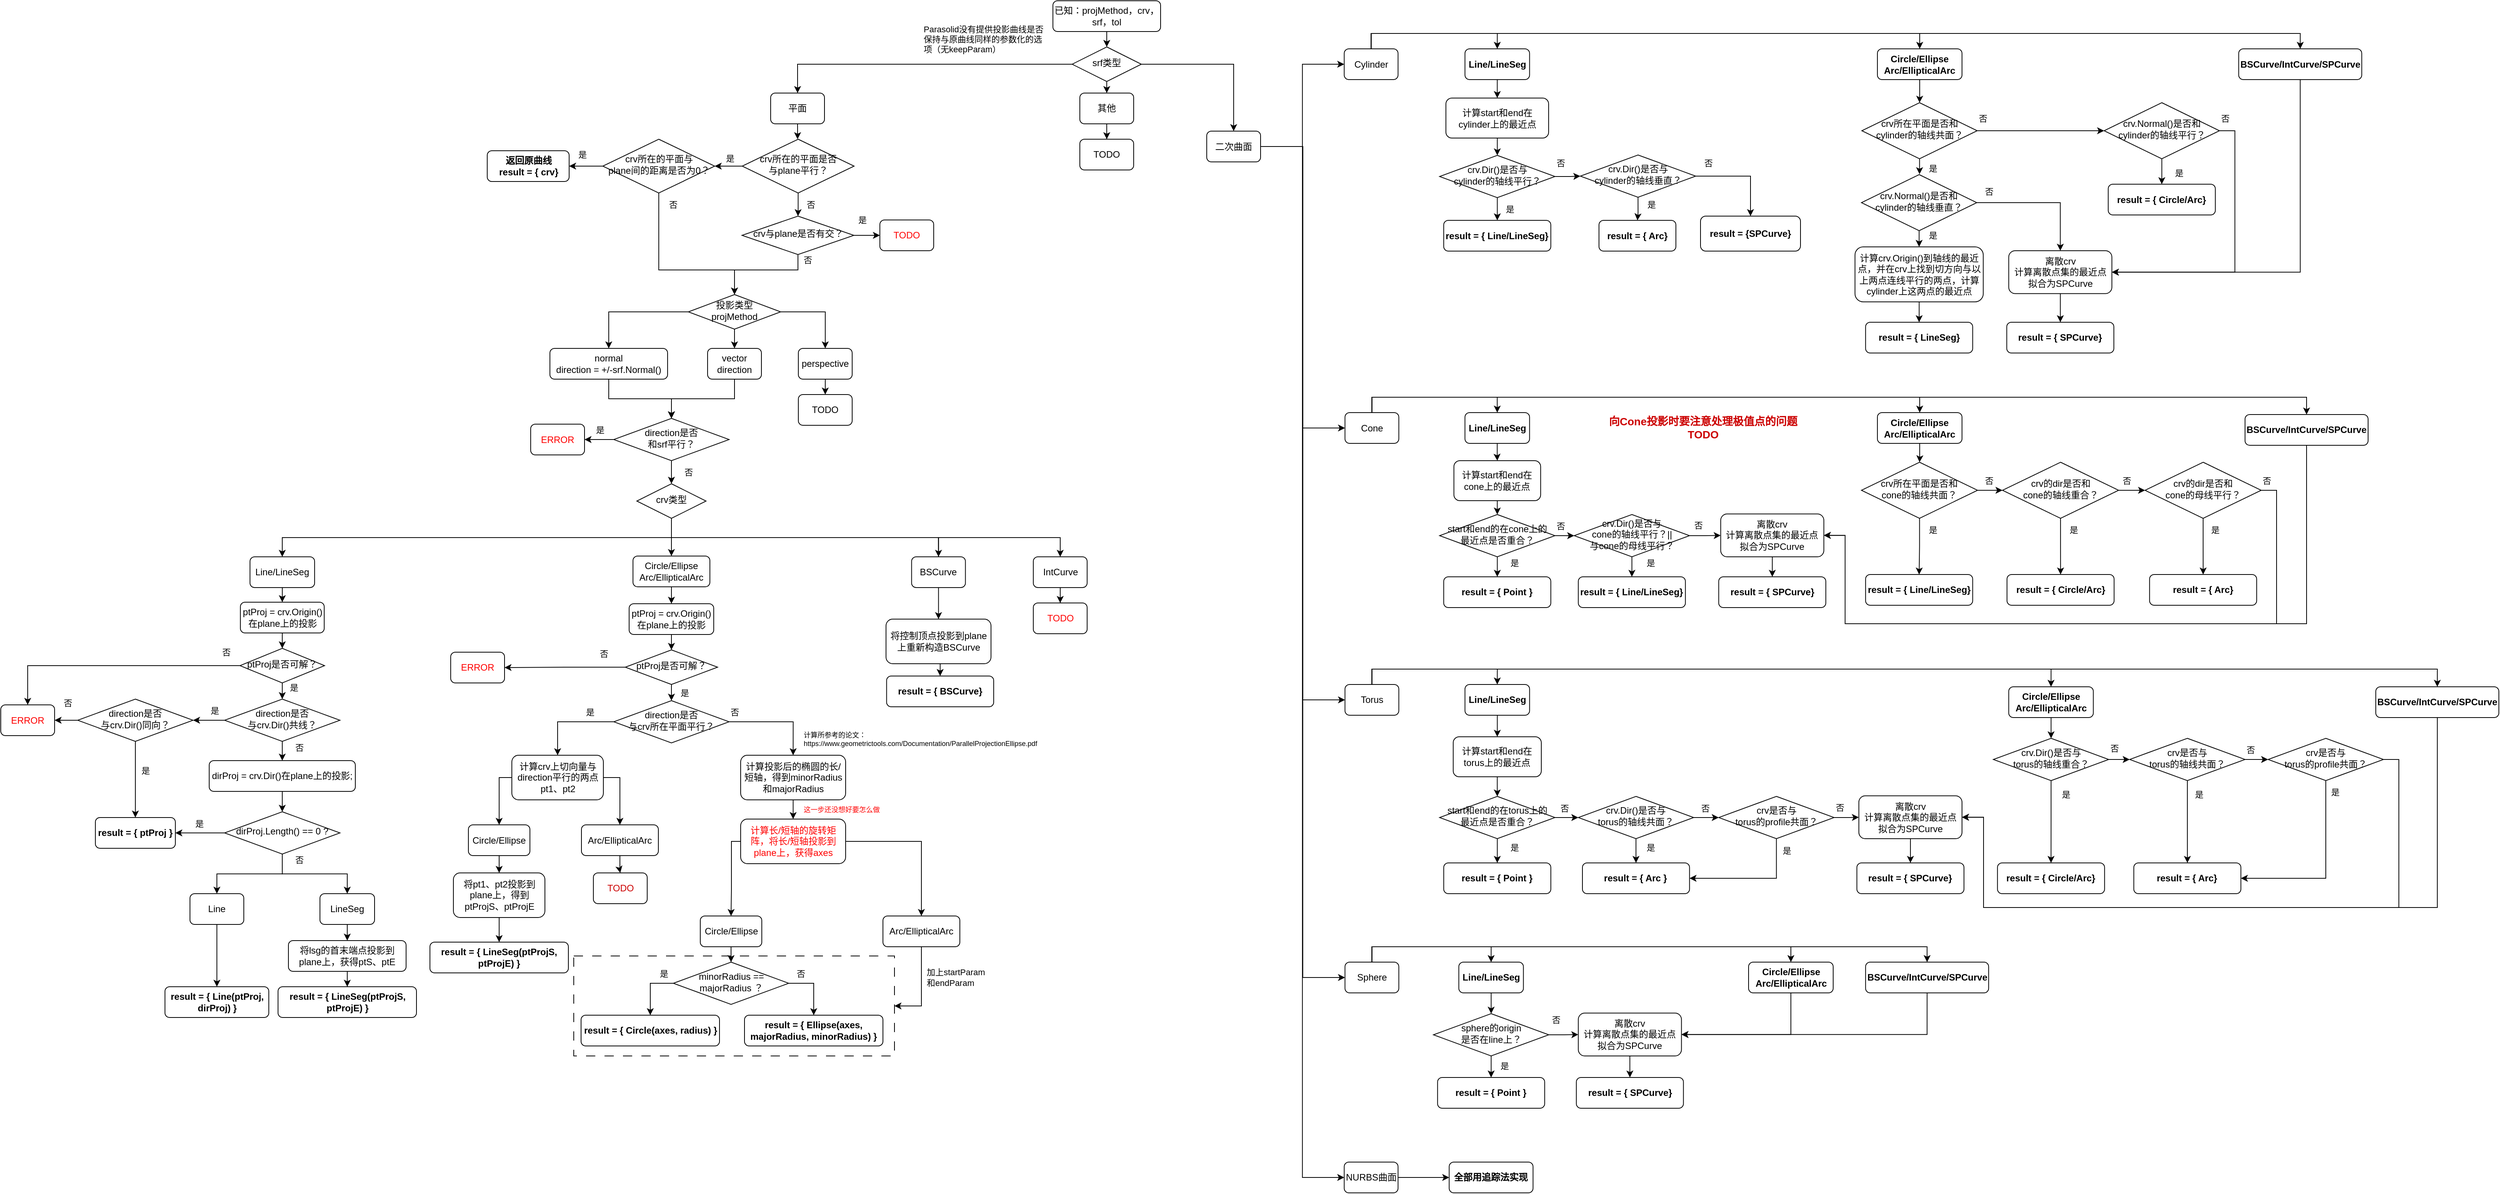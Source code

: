<mxfile version="22.1.21" type="github">
  <diagram id="C5RBs43oDa-KdzZeNtuy" name="Page-1">
    <mxGraphModel dx="3603" dy="893" grid="1" gridSize="10" guides="1" tooltips="1" connect="1" arrows="1" fold="1" page="1" pageScale="1" pageWidth="827" pageHeight="1169" math="0" shadow="0">
      <root>
        <mxCell id="WIyWlLk6GJQsqaUBKTNV-0" />
        <mxCell id="WIyWlLk6GJQsqaUBKTNV-1" parent="WIyWlLk6GJQsqaUBKTNV-0" />
        <mxCell id="AzQNed1N8ElNNBdo4Fju-8" style="edgeStyle=orthogonalEdgeStyle;rounded=0;orthogonalLoop=1;jettySize=auto;html=1;exitX=0.5;exitY=1;exitDx=0;exitDy=0;entryX=0.5;entryY=0;entryDx=0;entryDy=0;" parent="WIyWlLk6GJQsqaUBKTNV-1" source="AzQNed1N8ElNNBdo4Fju-0" target="AzQNed1N8ElNNBdo4Fju-7" edge="1">
          <mxGeometry relative="1" as="geometry" />
        </mxCell>
        <mxCell id="AzQNed1N8ElNNBdo4Fju-0" value="&lt;div style=&quot;&quot;&gt;&lt;span style=&quot;background-color: initial;&quot;&gt;已知：projMethod，crv，srf，tol&lt;/span&gt;&lt;/div&gt;" style="rounded=1;whiteSpace=wrap;html=1;fontSize=12;glass=0;strokeWidth=1;shadow=0;align=center;" parent="WIyWlLk6GJQsqaUBKTNV-1" vertex="1">
          <mxGeometry x="-130" y="690" width="140" height="40" as="geometry" />
        </mxCell>
        <mxCell id="AzQNed1N8ElNNBdo4Fju-2" value="&lt;span style=&quot;font-size: 11px;&quot;&gt;Parasolid没有提供投影曲线是否保持与原曲线同样的参数化的选项（无keepParam）&lt;/span&gt;" style="rounded=0;whiteSpace=wrap;html=1;gradientColor=default;fillColor=none;strokeColor=none;fontSize=9;align=left;" parent="WIyWlLk6GJQsqaUBKTNV-1" vertex="1">
          <mxGeometry x="-300" y="720" width="160" height="40" as="geometry" />
        </mxCell>
        <mxCell id="AzQNed1N8ElNNBdo4Fju-22" style="edgeStyle=orthogonalEdgeStyle;rounded=0;orthogonalLoop=1;jettySize=auto;html=1;entryX=0.5;entryY=0;entryDx=0;entryDy=0;" parent="WIyWlLk6GJQsqaUBKTNV-1" source="AzQNed1N8ElNNBdo4Fju-7" target="AzQNed1N8ElNNBdo4Fju-11" edge="1">
          <mxGeometry relative="1" as="geometry" />
        </mxCell>
        <mxCell id="AzQNed1N8ElNNBdo4Fju-23" style="edgeStyle=orthogonalEdgeStyle;rounded=0;orthogonalLoop=1;jettySize=auto;html=1;exitX=0.5;exitY=1;exitDx=0;exitDy=0;entryX=0.5;entryY=0;entryDx=0;entryDy=0;" parent="WIyWlLk6GJQsqaUBKTNV-1" source="AzQNed1N8ElNNBdo4Fju-7" target="AzQNed1N8ElNNBdo4Fju-12" edge="1">
          <mxGeometry relative="1" as="geometry" />
        </mxCell>
        <mxCell id="AzQNed1N8ElNNBdo4Fju-24" style="edgeStyle=orthogonalEdgeStyle;rounded=0;orthogonalLoop=1;jettySize=auto;html=1;exitX=1;exitY=0.5;exitDx=0;exitDy=0;entryX=0.5;entryY=0;entryDx=0;entryDy=0;" parent="WIyWlLk6GJQsqaUBKTNV-1" source="AzQNed1N8ElNNBdo4Fju-7" target="AzQNed1N8ElNNBdo4Fju-13" edge="1">
          <mxGeometry relative="1" as="geometry" />
        </mxCell>
        <mxCell id="AzQNed1N8ElNNBdo4Fju-7" value="srf类型" style="rhombus;whiteSpace=wrap;html=1;shadow=0;fontFamily=Helvetica;fontSize=12;align=center;strokeWidth=1;spacing=6;spacingTop=-4;" parent="WIyWlLk6GJQsqaUBKTNV-1" vertex="1">
          <mxGeometry x="-105" y="750" width="90" height="45" as="geometry" />
        </mxCell>
        <mxCell id="AzQNed1N8ElNNBdo4Fju-184" value="" style="edgeStyle=orthogonalEdgeStyle;rounded=0;orthogonalLoop=1;jettySize=auto;html=1;" parent="WIyWlLk6GJQsqaUBKTNV-1" source="AzQNed1N8ElNNBdo4Fju-11" target="AzQNed1N8ElNNBdo4Fju-183" edge="1">
          <mxGeometry relative="1" as="geometry" />
        </mxCell>
        <mxCell id="AzQNed1N8ElNNBdo4Fju-11" value="平面" style="rounded=1;whiteSpace=wrap;html=1;fontSize=12;glass=0;strokeWidth=1;shadow=0;" parent="WIyWlLk6GJQsqaUBKTNV-1" vertex="1">
          <mxGeometry x="-497" y="810" width="70" height="40" as="geometry" />
        </mxCell>
        <mxCell id="AzQNed1N8ElNNBdo4Fju-178" value="" style="edgeStyle=orthogonalEdgeStyle;rounded=0;orthogonalLoop=1;jettySize=auto;html=1;" parent="WIyWlLk6GJQsqaUBKTNV-1" source="AzQNed1N8ElNNBdo4Fju-12" target="AzQNed1N8ElNNBdo4Fju-177" edge="1">
          <mxGeometry relative="1" as="geometry" />
        </mxCell>
        <mxCell id="AzQNed1N8ElNNBdo4Fju-12" value="其他" style="rounded=1;whiteSpace=wrap;html=1;fontSize=12;glass=0;strokeWidth=1;shadow=0;" parent="WIyWlLk6GJQsqaUBKTNV-1" vertex="1">
          <mxGeometry x="-95" y="810" width="70" height="40" as="geometry" />
        </mxCell>
        <mxCell id="12BlZwvMtsUTy5BmQ8GU-24" style="edgeStyle=orthogonalEdgeStyle;rounded=0;orthogonalLoop=1;jettySize=auto;html=1;exitX=1;exitY=0.5;exitDx=0;exitDy=0;entryX=0;entryY=0.5;entryDx=0;entryDy=0;" parent="WIyWlLk6GJQsqaUBKTNV-1" source="AzQNed1N8ElNNBdo4Fju-13" target="AzQNed1N8ElNNBdo4Fju-179" edge="1">
          <mxGeometry relative="1" as="geometry" />
        </mxCell>
        <mxCell id="12BlZwvMtsUTy5BmQ8GU-25" style="edgeStyle=orthogonalEdgeStyle;rounded=0;orthogonalLoop=1;jettySize=auto;html=1;exitX=1;exitY=0.5;exitDx=0;exitDy=0;entryX=0;entryY=0.5;entryDx=0;entryDy=0;" parent="WIyWlLk6GJQsqaUBKTNV-1" source="AzQNed1N8ElNNBdo4Fju-13" target="AzQNed1N8ElNNBdo4Fju-180" edge="1">
          <mxGeometry relative="1" as="geometry" />
        </mxCell>
        <mxCell id="12BlZwvMtsUTy5BmQ8GU-77" style="edgeStyle=orthogonalEdgeStyle;rounded=0;orthogonalLoop=1;jettySize=auto;html=1;exitX=1;exitY=0.5;exitDx=0;exitDy=0;entryX=0;entryY=0.5;entryDx=0;entryDy=0;" parent="WIyWlLk6GJQsqaUBKTNV-1" source="AzQNed1N8ElNNBdo4Fju-13" target="12BlZwvMtsUTy5BmQ8GU-64" edge="1">
          <mxGeometry relative="1" as="geometry" />
        </mxCell>
        <mxCell id="12BlZwvMtsUTy5BmQ8GU-114" style="edgeStyle=orthogonalEdgeStyle;rounded=0;orthogonalLoop=1;jettySize=auto;html=1;exitX=1;exitY=0.5;exitDx=0;exitDy=0;entryX=0;entryY=0.5;entryDx=0;entryDy=0;" parent="WIyWlLk6GJQsqaUBKTNV-1" source="AzQNed1N8ElNNBdo4Fju-13" target="12BlZwvMtsUTy5BmQ8GU-113" edge="1">
          <mxGeometry relative="1" as="geometry" />
        </mxCell>
        <mxCell id="12BlZwvMtsUTy5BmQ8GU-137" style="edgeStyle=orthogonalEdgeStyle;rounded=0;orthogonalLoop=1;jettySize=auto;html=1;exitX=1;exitY=0.5;exitDx=0;exitDy=0;entryX=0;entryY=0.5;entryDx=0;entryDy=0;" parent="WIyWlLk6GJQsqaUBKTNV-1" source="AzQNed1N8ElNNBdo4Fju-13" target="12BlZwvMtsUTy5BmQ8GU-134" edge="1">
          <mxGeometry relative="1" as="geometry">
            <mxPoint x="180" y="2030" as="targetPoint" />
          </mxGeometry>
        </mxCell>
        <mxCell id="AzQNed1N8ElNNBdo4Fju-13" value="二次曲面" style="rounded=1;whiteSpace=wrap;html=1;fontSize=12;glass=0;strokeWidth=1;shadow=0;" parent="WIyWlLk6GJQsqaUBKTNV-1" vertex="1">
          <mxGeometry x="70" y="859.5" width="70" height="40" as="geometry" />
        </mxCell>
        <mxCell id="AzQNed1N8ElNNBdo4Fju-25" style="edgeStyle=orthogonalEdgeStyle;rounded=0;orthogonalLoop=1;jettySize=auto;html=1;exitX=0.5;exitY=1;exitDx=0;exitDy=0;entryX=0.5;entryY=0;entryDx=0;entryDy=0;" parent="WIyWlLk6GJQsqaUBKTNV-1" source="AzQNed1N8ElNNBdo4Fju-14" target="AzQNed1N8ElNNBdo4Fju-16" edge="1">
          <mxGeometry relative="1" as="geometry" />
        </mxCell>
        <mxCell id="AzQNed1N8ElNNBdo4Fju-26" style="edgeStyle=orthogonalEdgeStyle;rounded=0;orthogonalLoop=1;jettySize=auto;html=1;exitX=0;exitY=0.5;exitDx=0;exitDy=0;entryX=0.5;entryY=0;entryDx=0;entryDy=0;" parent="WIyWlLk6GJQsqaUBKTNV-1" source="AzQNed1N8ElNNBdo4Fju-14" target="AzQNed1N8ElNNBdo4Fju-15" edge="1">
          <mxGeometry relative="1" as="geometry" />
        </mxCell>
        <mxCell id="AzQNed1N8ElNNBdo4Fju-27" style="edgeStyle=orthogonalEdgeStyle;rounded=0;orthogonalLoop=1;jettySize=auto;html=1;exitX=1;exitY=0.5;exitDx=0;exitDy=0;entryX=0.5;entryY=0;entryDx=0;entryDy=0;" parent="WIyWlLk6GJQsqaUBKTNV-1" source="AzQNed1N8ElNNBdo4Fju-14" target="AzQNed1N8ElNNBdo4Fju-17" edge="1">
          <mxGeometry relative="1" as="geometry" />
        </mxCell>
        <mxCell id="AzQNed1N8ElNNBdo4Fju-14" value="投影类型&lt;br&gt;projMethod" style="rhombus;whiteSpace=wrap;html=1;shadow=0;fontFamily=Helvetica;fontSize=12;align=center;strokeWidth=1;spacing=6;spacingTop=-4;" parent="WIyWlLk6GJQsqaUBKTNV-1" vertex="1">
          <mxGeometry x="-604" y="1072" width="120" height="45" as="geometry" />
        </mxCell>
        <mxCell id="AzQNed1N8ElNNBdo4Fju-269" style="edgeStyle=orthogonalEdgeStyle;rounded=0;orthogonalLoop=1;jettySize=auto;html=1;exitX=0.5;exitY=1;exitDx=0;exitDy=0;entryX=0.5;entryY=0;entryDx=0;entryDy=0;" parent="WIyWlLk6GJQsqaUBKTNV-1" source="AzQNed1N8ElNNBdo4Fju-15" target="AzQNed1N8ElNNBdo4Fju-33" edge="1">
          <mxGeometry relative="1" as="geometry" />
        </mxCell>
        <mxCell id="AzQNed1N8ElNNBdo4Fju-15" value="normal&lt;br&gt;direction = +/-srf.Normal()" style="rounded=1;whiteSpace=wrap;html=1;fontSize=12;glass=0;strokeWidth=1;shadow=0;" parent="WIyWlLk6GJQsqaUBKTNV-1" vertex="1">
          <mxGeometry x="-784" y="1142" width="153" height="40" as="geometry" />
        </mxCell>
        <mxCell id="AzQNed1N8ElNNBdo4Fju-270" style="edgeStyle=orthogonalEdgeStyle;rounded=0;orthogonalLoop=1;jettySize=auto;html=1;exitX=0.5;exitY=1;exitDx=0;exitDy=0;entryX=0.5;entryY=0;entryDx=0;entryDy=0;" parent="WIyWlLk6GJQsqaUBKTNV-1" source="AzQNed1N8ElNNBdo4Fju-16" target="AzQNed1N8ElNNBdo4Fju-33" edge="1">
          <mxGeometry relative="1" as="geometry">
            <mxPoint x="-620" y="1230" as="targetPoint" />
          </mxGeometry>
        </mxCell>
        <mxCell id="AzQNed1N8ElNNBdo4Fju-16" value="vector&lt;br&gt;direction" style="rounded=1;whiteSpace=wrap;html=1;fontSize=12;glass=0;strokeWidth=1;shadow=0;" parent="WIyWlLk6GJQsqaUBKTNV-1" vertex="1">
          <mxGeometry x="-579" y="1142" width="70" height="40" as="geometry" />
        </mxCell>
        <mxCell id="AzQNed1N8ElNNBdo4Fju-29" style="edgeStyle=orthogonalEdgeStyle;rounded=0;orthogonalLoop=1;jettySize=auto;html=1;exitX=0.5;exitY=1;exitDx=0;exitDy=0;entryX=0.5;entryY=0;entryDx=0;entryDy=0;" parent="WIyWlLk6GJQsqaUBKTNV-1" source="AzQNed1N8ElNNBdo4Fju-17" target="AzQNed1N8ElNNBdo4Fju-28" edge="1">
          <mxGeometry relative="1" as="geometry" />
        </mxCell>
        <mxCell id="AzQNed1N8ElNNBdo4Fju-17" value="perspective" style="rounded=1;whiteSpace=wrap;html=1;fontSize=12;glass=0;strokeWidth=1;shadow=0;" parent="WIyWlLk6GJQsqaUBKTNV-1" vertex="1">
          <mxGeometry x="-461" y="1142" width="70" height="40" as="geometry" />
        </mxCell>
        <mxCell id="AzQNed1N8ElNNBdo4Fju-28" value="TODO" style="rounded=1;whiteSpace=wrap;html=1;fontSize=12;glass=0;strokeWidth=1;shadow=0;" parent="WIyWlLk6GJQsqaUBKTNV-1" vertex="1">
          <mxGeometry x="-461" y="1202" width="70" height="40" as="geometry" />
        </mxCell>
        <mxCell id="AzQNed1N8ElNNBdo4Fju-39" style="edgeStyle=orthogonalEdgeStyle;rounded=0;orthogonalLoop=1;jettySize=auto;html=1;exitX=0;exitY=0.5;exitDx=0;exitDy=0;exitPerimeter=0;entryX=0.5;entryY=0;entryDx=0;entryDy=0;" parent="WIyWlLk6GJQsqaUBKTNV-1" target="AzQNed1N8ElNNBdo4Fju-33" edge="1">
          <mxGeometry relative="1" as="geometry">
            <mxPoint x="-626.0" y="1232" as="sourcePoint" />
          </mxGeometry>
        </mxCell>
        <mxCell id="AzQNed1N8ElNNBdo4Fju-36" value="" style="edgeStyle=orthogonalEdgeStyle;rounded=0;orthogonalLoop=1;jettySize=auto;html=1;" parent="WIyWlLk6GJQsqaUBKTNV-1" source="AzQNed1N8ElNNBdo4Fju-33" target="AzQNed1N8ElNNBdo4Fju-35" edge="1">
          <mxGeometry relative="1" as="geometry" />
        </mxCell>
        <mxCell id="AzQNed1N8ElNNBdo4Fju-41" value="" style="edgeStyle=orthogonalEdgeStyle;rounded=0;orthogonalLoop=1;jettySize=auto;html=1;" parent="WIyWlLk6GJQsqaUBKTNV-1" source="AzQNed1N8ElNNBdo4Fju-33" target="AzQNed1N8ElNNBdo4Fju-40" edge="1">
          <mxGeometry relative="1" as="geometry" />
        </mxCell>
        <mxCell id="AzQNed1N8ElNNBdo4Fju-33" value="direction是否&lt;br&gt;和srf平行？" style="rhombus;whiteSpace=wrap;html=1;shadow=0;fontFamily=Helvetica;fontSize=12;align=center;strokeWidth=1;spacing=6;spacingTop=-4;" parent="WIyWlLk6GJQsqaUBKTNV-1" vertex="1">
          <mxGeometry x="-701" y="1233" width="150" height="55" as="geometry" />
        </mxCell>
        <mxCell id="AzQNed1N8ElNNBdo4Fju-35" value="&lt;font color=&quot;#ff0000&quot;&gt;ERROR&lt;/font&gt;" style="rounded=1;whiteSpace=wrap;html=1;fontSize=12;glass=0;strokeWidth=1;shadow=0;" parent="WIyWlLk6GJQsqaUBKTNV-1" vertex="1">
          <mxGeometry x="-809" y="1240.5" width="70" height="40" as="geometry" />
        </mxCell>
        <mxCell id="AzQNed1N8ElNNBdo4Fju-37" value="&lt;span style=&quot;font-size: 11px;&quot;&gt;是&lt;/span&gt;" style="rounded=0;whiteSpace=wrap;html=1;gradientColor=default;fillColor=none;strokeColor=none;fontSize=9;align=left;" parent="WIyWlLk6GJQsqaUBKTNV-1" vertex="1">
          <mxGeometry x="-726" y="1233" width="25" height="30" as="geometry" />
        </mxCell>
        <mxCell id="AzQNed1N8ElNNBdo4Fju-38" value="&lt;span style=&quot;font-size: 11px;&quot;&gt;否&lt;/span&gt;" style="rounded=0;whiteSpace=wrap;html=1;gradientColor=default;fillColor=none;strokeColor=none;fontSize=9;align=left;" parent="WIyWlLk6GJQsqaUBKTNV-1" vertex="1">
          <mxGeometry x="-611.5" y="1288" width="25" height="30" as="geometry" />
        </mxCell>
        <mxCell id="AzQNed1N8ElNNBdo4Fju-271" style="edgeStyle=orthogonalEdgeStyle;rounded=0;orthogonalLoop=1;jettySize=auto;html=1;exitX=0.5;exitY=1;exitDx=0;exitDy=0;entryX=0.5;entryY=0;entryDx=0;entryDy=0;" parent="WIyWlLk6GJQsqaUBKTNV-1" source="AzQNed1N8ElNNBdo4Fju-40" target="AzQNed1N8ElNNBdo4Fju-44" edge="1">
          <mxGeometry relative="1" as="geometry" />
        </mxCell>
        <mxCell id="AzQNed1N8ElNNBdo4Fju-272" style="edgeStyle=orthogonalEdgeStyle;rounded=0;orthogonalLoop=1;jettySize=auto;html=1;exitX=0.5;exitY=1;exitDx=0;exitDy=0;" parent="WIyWlLk6GJQsqaUBKTNV-1" source="AzQNed1N8ElNNBdo4Fju-40" target="AzQNed1N8ElNNBdo4Fju-113" edge="1">
          <mxGeometry relative="1" as="geometry" />
        </mxCell>
        <mxCell id="AzQNed1N8ElNNBdo4Fju-273" style="edgeStyle=orthogonalEdgeStyle;rounded=0;orthogonalLoop=1;jettySize=auto;html=1;exitX=0.5;exitY=1;exitDx=0;exitDy=0;entryX=0.5;entryY=0;entryDx=0;entryDy=0;" parent="WIyWlLk6GJQsqaUBKTNV-1" source="AzQNed1N8ElNNBdo4Fju-40" target="AzQNed1N8ElNNBdo4Fju-45" edge="1">
          <mxGeometry relative="1" as="geometry" />
        </mxCell>
        <mxCell id="AzQNed1N8ElNNBdo4Fju-274" style="edgeStyle=orthogonalEdgeStyle;rounded=0;orthogonalLoop=1;jettySize=auto;html=1;exitX=0.5;exitY=1;exitDx=0;exitDy=0;entryX=0.5;entryY=0;entryDx=0;entryDy=0;" parent="WIyWlLk6GJQsqaUBKTNV-1" source="AzQNed1N8ElNNBdo4Fju-40" target="AzQNed1N8ElNNBdo4Fju-46" edge="1">
          <mxGeometry relative="1" as="geometry" />
        </mxCell>
        <mxCell id="AzQNed1N8ElNNBdo4Fju-40" value="crv类型" style="rhombus;whiteSpace=wrap;html=1;shadow=0;fontFamily=Helvetica;fontSize=12;align=center;strokeWidth=1;spacing=6;spacingTop=-4;" parent="WIyWlLk6GJQsqaUBKTNV-1" vertex="1">
          <mxGeometry x="-671" y="1318" width="90" height="45" as="geometry" />
        </mxCell>
        <mxCell id="AzQNed1N8ElNNBdo4Fju-123" style="edgeStyle=orthogonalEdgeStyle;rounded=0;orthogonalLoop=1;jettySize=auto;html=1;exitX=0.5;exitY=1;exitDx=0;exitDy=0;entryX=0.5;entryY=0;entryDx=0;entryDy=0;" parent="WIyWlLk6GJQsqaUBKTNV-1" source="AzQNed1N8ElNNBdo4Fju-44" target="AzQNed1N8ElNNBdo4Fju-111" edge="1">
          <mxGeometry relative="1" as="geometry" />
        </mxCell>
        <mxCell id="AzQNed1N8ElNNBdo4Fju-44" value="Circle/Ellipse&lt;br&gt;Arc/EllipticalArc" style="rounded=1;whiteSpace=wrap;html=1;fontSize=12;glass=0;strokeWidth=1;shadow=0;" parent="WIyWlLk6GJQsqaUBKTNV-1" vertex="1">
          <mxGeometry x="-676" y="1412" width="100" height="40" as="geometry" />
        </mxCell>
        <mxCell id="AzQNed1N8ElNNBdo4Fju-170" style="edgeStyle=orthogonalEdgeStyle;rounded=0;orthogonalLoop=1;jettySize=auto;html=1;exitX=0.5;exitY=1;exitDx=0;exitDy=0;entryX=0.5;entryY=0;entryDx=0;entryDy=0;" parent="WIyWlLk6GJQsqaUBKTNV-1" source="AzQNed1N8ElNNBdo4Fju-45" target="AzQNed1N8ElNNBdo4Fju-168" edge="1">
          <mxGeometry relative="1" as="geometry" />
        </mxCell>
        <mxCell id="AzQNed1N8ElNNBdo4Fju-45" value="BSCurve" style="rounded=1;whiteSpace=wrap;html=1;fontSize=12;glass=0;strokeWidth=1;shadow=0;" parent="WIyWlLk6GJQsqaUBKTNV-1" vertex="1">
          <mxGeometry x="-313.75" y="1413" width="70" height="40" as="geometry" />
        </mxCell>
        <mxCell id="AzQNed1N8ElNNBdo4Fju-48" value="" style="edgeStyle=orthogonalEdgeStyle;rounded=0;orthogonalLoop=1;jettySize=auto;html=1;" parent="WIyWlLk6GJQsqaUBKTNV-1" source="AzQNed1N8ElNNBdo4Fju-46" target="AzQNed1N8ElNNBdo4Fju-47" edge="1">
          <mxGeometry relative="1" as="geometry" />
        </mxCell>
        <mxCell id="AzQNed1N8ElNNBdo4Fju-46" value="IntCurve" style="rounded=1;whiteSpace=wrap;html=1;fontSize=12;glass=0;strokeWidth=1;shadow=0;" parent="WIyWlLk6GJQsqaUBKTNV-1" vertex="1">
          <mxGeometry x="-155.5" y="1413" width="70" height="40" as="geometry" />
        </mxCell>
        <mxCell id="AzQNed1N8ElNNBdo4Fju-47" value="&lt;font color=&quot;#ff0000&quot;&gt;TODO&lt;/font&gt;" style="rounded=1;whiteSpace=wrap;html=1;fontSize=12;glass=0;strokeWidth=1;shadow=0;" parent="WIyWlLk6GJQsqaUBKTNV-1" vertex="1">
          <mxGeometry x="-155.5" y="1473" width="70" height="40" as="geometry" />
        </mxCell>
        <mxCell id="AzQNed1N8ElNNBdo4Fju-86" value="" style="edgeStyle=orthogonalEdgeStyle;rounded=0;orthogonalLoop=1;jettySize=auto;html=1;" parent="WIyWlLk6GJQsqaUBKTNV-1" source="AzQNed1N8ElNNBdo4Fju-50" target="AzQNed1N8ElNNBdo4Fju-83" edge="1">
          <mxGeometry relative="1" as="geometry" />
        </mxCell>
        <mxCell id="AzQNed1N8ElNNBdo4Fju-50" value="LineSeg" style="rounded=1;whiteSpace=wrap;html=1;fontSize=12;glass=0;strokeWidth=1;shadow=0;" parent="WIyWlLk6GJQsqaUBKTNV-1" vertex="1">
          <mxGeometry x="-1083" y="1851" width="71" height="40" as="geometry" />
        </mxCell>
        <mxCell id="AzQNed1N8ElNNBdo4Fju-53" value="" style="edgeStyle=orthogonalEdgeStyle;rounded=0;orthogonalLoop=1;jettySize=auto;html=1;" parent="WIyWlLk6GJQsqaUBKTNV-1" source="AzQNed1N8ElNNBdo4Fju-51" target="AzQNed1N8ElNNBdo4Fju-52" edge="1">
          <mxGeometry relative="1" as="geometry" />
        </mxCell>
        <mxCell id="AzQNed1N8ElNNBdo4Fju-63" value="" style="edgeStyle=orthogonalEdgeStyle;rounded=0;orthogonalLoop=1;jettySize=auto;html=1;" parent="WIyWlLk6GJQsqaUBKTNV-1" source="AzQNed1N8ElNNBdo4Fju-51" target="AzQNed1N8ElNNBdo4Fju-61" edge="1">
          <mxGeometry relative="1" as="geometry" />
        </mxCell>
        <mxCell id="AzQNed1N8ElNNBdo4Fju-51" value="direction是否&lt;br&gt;与crv.Dir()共线？" style="rhombus;whiteSpace=wrap;html=1;shadow=0;fontFamily=Helvetica;fontSize=12;align=center;strokeWidth=1;spacing=6;spacingTop=-4;" parent="WIyWlLk6GJQsqaUBKTNV-1" vertex="1">
          <mxGeometry x="-1207" y="1598" width="150" height="55" as="geometry" />
        </mxCell>
        <mxCell id="AzQNed1N8ElNNBdo4Fju-56" value="" style="edgeStyle=orthogonalEdgeStyle;rounded=0;orthogonalLoop=1;jettySize=auto;html=1;" parent="WIyWlLk6GJQsqaUBKTNV-1" source="AzQNed1N8ElNNBdo4Fju-52" target="AzQNed1N8ElNNBdo4Fju-55" edge="1">
          <mxGeometry relative="1" as="geometry" />
        </mxCell>
        <mxCell id="AzQNed1N8ElNNBdo4Fju-121" style="edgeStyle=orthogonalEdgeStyle;rounded=0;orthogonalLoop=1;jettySize=auto;html=1;exitX=0.5;exitY=1;exitDx=0;exitDy=0;entryX=0.5;entryY=0;entryDx=0;entryDy=0;" parent="WIyWlLk6GJQsqaUBKTNV-1" source="AzQNed1N8ElNNBdo4Fju-52" target="AzQNed1N8ElNNBdo4Fju-62" edge="1">
          <mxGeometry relative="1" as="geometry" />
        </mxCell>
        <mxCell id="AzQNed1N8ElNNBdo4Fju-52" value="direction是否&lt;br&gt;与crv.Dir()同向？" style="rhombus;whiteSpace=wrap;html=1;shadow=0;fontFamily=Helvetica;fontSize=12;align=center;strokeWidth=1;spacing=6;spacingTop=-4;" parent="WIyWlLk6GJQsqaUBKTNV-1" vertex="1">
          <mxGeometry x="-1398" y="1598" width="150" height="55" as="geometry" />
        </mxCell>
        <mxCell id="AzQNed1N8ElNNBdo4Fju-54" value="&lt;span style=&quot;font-size: 11px;&quot;&gt;是&lt;/span&gt;" style="rounded=0;whiteSpace=wrap;html=1;gradientColor=default;fillColor=none;strokeColor=none;fontSize=9;align=left;" parent="WIyWlLk6GJQsqaUBKTNV-1" vertex="1">
          <mxGeometry x="-1227" y="1598" width="25" height="30" as="geometry" />
        </mxCell>
        <mxCell id="AzQNed1N8ElNNBdo4Fju-55" value="&lt;font color=&quot;#ff0000&quot;&gt;ERROR&lt;/font&gt;" style="rounded=1;whiteSpace=wrap;html=1;fontSize=12;glass=0;strokeWidth=1;shadow=0;" parent="WIyWlLk6GJQsqaUBKTNV-1" vertex="1">
          <mxGeometry x="-1498" y="1605.5" width="70" height="40" as="geometry" />
        </mxCell>
        <mxCell id="AzQNed1N8ElNNBdo4Fju-57" value="&lt;span style=&quot;font-size: 11px;&quot;&gt;否&lt;/span&gt;" style="rounded=0;whiteSpace=wrap;html=1;gradientColor=default;fillColor=none;strokeColor=none;fontSize=9;align=left;" parent="WIyWlLk6GJQsqaUBKTNV-1" vertex="1">
          <mxGeometry x="-1418" y="1588" width="25" height="30" as="geometry" />
        </mxCell>
        <mxCell id="AzQNed1N8ElNNBdo4Fju-60" value="&lt;span style=&quot;font-size: 11px;&quot;&gt;是&lt;/span&gt;" style="rounded=0;whiteSpace=wrap;html=1;gradientColor=default;fillColor=none;strokeColor=none;fontSize=9;align=left;" parent="WIyWlLk6GJQsqaUBKTNV-1" vertex="1">
          <mxGeometry x="-1317" y="1675.5" width="25" height="30" as="geometry" />
        </mxCell>
        <mxCell id="AzQNed1N8ElNNBdo4Fju-122" style="edgeStyle=orthogonalEdgeStyle;rounded=0;orthogonalLoop=1;jettySize=auto;html=1;exitX=0.5;exitY=1;exitDx=0;exitDy=0;entryX=0.5;entryY=0;entryDx=0;entryDy=0;" parent="WIyWlLk6GJQsqaUBKTNV-1" source="AzQNed1N8ElNNBdo4Fju-61" target="AzQNed1N8ElNNBdo4Fju-65" edge="1">
          <mxGeometry relative="1" as="geometry" />
        </mxCell>
        <mxCell id="AzQNed1N8ElNNBdo4Fju-61" value="dirProj = crv.Dir()在plane上的投影;" style="rounded=1;whiteSpace=wrap;html=1;fontSize=12;glass=0;strokeWidth=1;shadow=0;" parent="WIyWlLk6GJQsqaUBKTNV-1" vertex="1">
          <mxGeometry x="-1227" y="1678" width="190" height="40" as="geometry" />
        </mxCell>
        <mxCell id="AzQNed1N8ElNNBdo4Fju-62" value="&lt;b&gt;result = { ptProj }&lt;/b&gt;" style="rounded=1;whiteSpace=wrap;html=1;fontSize=12;glass=0;strokeWidth=1;shadow=0;" parent="WIyWlLk6GJQsqaUBKTNV-1" vertex="1">
          <mxGeometry x="-1375" y="1752" width="104" height="40" as="geometry" />
        </mxCell>
        <mxCell id="AzQNed1N8ElNNBdo4Fju-64" value="&lt;span style=&quot;font-size: 11px;&quot;&gt;否&lt;/span&gt;" style="rounded=0;whiteSpace=wrap;html=1;gradientColor=default;fillColor=none;strokeColor=none;fontSize=9;align=left;" parent="WIyWlLk6GJQsqaUBKTNV-1" vertex="1">
          <mxGeometry x="-1117" y="1645.5" width="25" height="30" as="geometry" />
        </mxCell>
        <mxCell id="AzQNed1N8ElNNBdo4Fju-67" value="" style="edgeStyle=orthogonalEdgeStyle;rounded=0;orthogonalLoop=1;jettySize=auto;html=1;" parent="WIyWlLk6GJQsqaUBKTNV-1" source="AzQNed1N8ElNNBdo4Fju-65" target="AzQNed1N8ElNNBdo4Fju-62" edge="1">
          <mxGeometry relative="1" as="geometry" />
        </mxCell>
        <mxCell id="AzQNed1N8ElNNBdo4Fju-275" style="edgeStyle=orthogonalEdgeStyle;rounded=0;orthogonalLoop=1;jettySize=auto;html=1;exitX=0.5;exitY=1;exitDx=0;exitDy=0;entryX=0.5;entryY=0;entryDx=0;entryDy=0;" parent="WIyWlLk6GJQsqaUBKTNV-1" source="AzQNed1N8ElNNBdo4Fju-65" target="AzQNed1N8ElNNBdo4Fju-76" edge="1">
          <mxGeometry relative="1" as="geometry" />
        </mxCell>
        <mxCell id="AzQNed1N8ElNNBdo4Fju-276" style="edgeStyle=orthogonalEdgeStyle;rounded=0;orthogonalLoop=1;jettySize=auto;html=1;exitX=0.5;exitY=1;exitDx=0;exitDy=0;entryX=0.5;entryY=0;entryDx=0;entryDy=0;" parent="WIyWlLk6GJQsqaUBKTNV-1" source="AzQNed1N8ElNNBdo4Fju-65" target="AzQNed1N8ElNNBdo4Fju-50" edge="1">
          <mxGeometry relative="1" as="geometry" />
        </mxCell>
        <mxCell id="AzQNed1N8ElNNBdo4Fju-65" value="dirProj.Length() == 0 ?" style="rhombus;whiteSpace=wrap;html=1;shadow=0;fontFamily=Helvetica;fontSize=12;align=center;strokeWidth=1;spacing=6;spacingTop=-4;" parent="WIyWlLk6GJQsqaUBKTNV-1" vertex="1">
          <mxGeometry x="-1207" y="1744.5" width="150" height="55" as="geometry" />
        </mxCell>
        <mxCell id="AzQNed1N8ElNNBdo4Fju-68" value="&lt;span style=&quot;font-size: 11px;&quot;&gt;是&lt;/span&gt;" style="rounded=0;whiteSpace=wrap;html=1;gradientColor=default;fillColor=none;strokeColor=none;fontSize=9;align=left;" parent="WIyWlLk6GJQsqaUBKTNV-1" vertex="1">
          <mxGeometry x="-1247" y="1744.5" width="25" height="30" as="geometry" />
        </mxCell>
        <mxCell id="AzQNed1N8ElNNBdo4Fju-70" value="&lt;b&gt;result = { Line(ptProj, dirProj) }&lt;/b&gt;" style="rounded=1;whiteSpace=wrap;html=1;fontSize=12;glass=0;strokeWidth=1;shadow=0;" parent="WIyWlLk6GJQsqaUBKTNV-1" vertex="1">
          <mxGeometry x="-1284.5" y="1972" width="135" height="40" as="geometry" />
        </mxCell>
        <mxCell id="AzQNed1N8ElNNBdo4Fju-72" value="&lt;span style=&quot;font-size: 11px;&quot;&gt;否&lt;/span&gt;" style="rounded=0;whiteSpace=wrap;html=1;gradientColor=default;fillColor=none;strokeColor=none;fontSize=9;align=left;" parent="WIyWlLk6GJQsqaUBKTNV-1" vertex="1">
          <mxGeometry x="-1117" y="1792" width="25" height="30" as="geometry" />
        </mxCell>
        <mxCell id="AzQNed1N8ElNNBdo4Fju-80" value="" style="edgeStyle=orthogonalEdgeStyle;rounded=0;orthogonalLoop=1;jettySize=auto;html=1;" parent="WIyWlLk6GJQsqaUBKTNV-1" source="AzQNed1N8ElNNBdo4Fju-76" target="AzQNed1N8ElNNBdo4Fju-70" edge="1">
          <mxGeometry relative="1" as="geometry" />
        </mxCell>
        <mxCell id="AzQNed1N8ElNNBdo4Fju-76" value="Line" style="rounded=1;whiteSpace=wrap;html=1;fontSize=12;glass=0;strokeWidth=1;shadow=0;" parent="WIyWlLk6GJQsqaUBKTNV-1" vertex="1">
          <mxGeometry x="-1252" y="1851" width="70" height="40" as="geometry" />
        </mxCell>
        <mxCell id="AzQNed1N8ElNNBdo4Fju-89" value="" style="edgeStyle=orthogonalEdgeStyle;rounded=0;orthogonalLoop=1;jettySize=auto;html=1;" parent="WIyWlLk6GJQsqaUBKTNV-1" source="AzQNed1N8ElNNBdo4Fju-83" target="AzQNed1N8ElNNBdo4Fju-87" edge="1">
          <mxGeometry relative="1" as="geometry" />
        </mxCell>
        <mxCell id="AzQNed1N8ElNNBdo4Fju-83" value="将lsg的首末端点投影到plane上，获得ptS、ptE" style="rounded=1;whiteSpace=wrap;html=1;fontSize=12;glass=0;strokeWidth=1;shadow=0;" parent="WIyWlLk6GJQsqaUBKTNV-1" vertex="1">
          <mxGeometry x="-1124" y="1912" width="153" height="40" as="geometry" />
        </mxCell>
        <mxCell id="AzQNed1N8ElNNBdo4Fju-87" value="&lt;b&gt;result = { LineSeg(ptProjS, ptProjE) }&lt;/b&gt;" style="rounded=1;whiteSpace=wrap;html=1;fontSize=12;glass=0;strokeWidth=1;shadow=0;" parent="WIyWlLk6GJQsqaUBKTNV-1" vertex="1">
          <mxGeometry x="-1137.5" y="1972" width="180" height="40" as="geometry" />
        </mxCell>
        <mxCell id="AzQNed1N8ElNNBdo4Fju-131" style="edgeStyle=orthogonalEdgeStyle;rounded=0;orthogonalLoop=1;jettySize=auto;html=1;exitX=0;exitY=0.5;exitDx=0;exitDy=0;entryX=0.5;entryY=0;entryDx=0;entryDy=0;" parent="WIyWlLk6GJQsqaUBKTNV-1" source="AzQNed1N8ElNNBdo4Fju-90" target="AzQNed1N8ElNNBdo4Fju-130" edge="1">
          <mxGeometry relative="1" as="geometry" />
        </mxCell>
        <mxCell id="AzQNed1N8ElNNBdo4Fju-148" style="edgeStyle=orthogonalEdgeStyle;rounded=0;orthogonalLoop=1;jettySize=auto;html=1;exitX=1;exitY=0.5;exitDx=0;exitDy=0;entryX=0.5;entryY=0;entryDx=0;entryDy=0;" parent="WIyWlLk6GJQsqaUBKTNV-1" source="AzQNed1N8ElNNBdo4Fju-90" target="AzQNed1N8ElNNBdo4Fju-146" edge="1">
          <mxGeometry relative="1" as="geometry" />
        </mxCell>
        <mxCell id="AzQNed1N8ElNNBdo4Fju-90" value="direction是否&lt;br&gt;与crv所在平面平行？" style="rhombus;whiteSpace=wrap;html=1;shadow=0;fontFamily=Helvetica;fontSize=12;align=center;strokeWidth=1;spacing=6;spacingTop=-4;" parent="WIyWlLk6GJQsqaUBKTNV-1" vertex="1">
          <mxGeometry x="-701" y="1600" width="150" height="55" as="geometry" />
        </mxCell>
        <mxCell id="AzQNed1N8ElNNBdo4Fju-97" value="&lt;span style=&quot;font-size: 11px;&quot;&gt;否&lt;/span&gt;" style="rounded=0;whiteSpace=wrap;html=1;gradientColor=default;fillColor=none;strokeColor=none;fontSize=9;align=left;" parent="WIyWlLk6GJQsqaUBKTNV-1" vertex="1">
          <mxGeometry x="-1212" y="1522" width="24" height="30" as="geometry" />
        </mxCell>
        <mxCell id="AzQNed1N8ElNNBdo4Fju-126" style="edgeStyle=orthogonalEdgeStyle;rounded=0;orthogonalLoop=1;jettySize=auto;html=1;exitX=0.5;exitY=1;exitDx=0;exitDy=0;entryX=0.5;entryY=0;entryDx=0;entryDy=0;" parent="WIyWlLk6GJQsqaUBKTNV-1" source="AzQNed1N8ElNNBdo4Fju-111" target="AzQNed1N8ElNNBdo4Fju-124" edge="1">
          <mxGeometry relative="1" as="geometry" />
        </mxCell>
        <mxCell id="AzQNed1N8ElNNBdo4Fju-111" value="ptProj = crv.Origin()在plane上的投影" style="rounded=1;whiteSpace=wrap;html=1;fontSize=12;glass=0;strokeWidth=1;shadow=0;" parent="WIyWlLk6GJQsqaUBKTNV-1" vertex="1">
          <mxGeometry x="-681" y="1474" width="110" height="40" as="geometry" />
        </mxCell>
        <mxCell id="AzQNed1N8ElNNBdo4Fju-115" value="" style="edgeStyle=orthogonalEdgeStyle;rounded=0;orthogonalLoop=1;jettySize=auto;html=1;" parent="WIyWlLk6GJQsqaUBKTNV-1" source="AzQNed1N8ElNNBdo4Fju-112" target="AzQNed1N8ElNNBdo4Fju-114" edge="1">
          <mxGeometry relative="1" as="geometry" />
        </mxCell>
        <mxCell id="AzQNed1N8ElNNBdo4Fju-112" value="ptProj = crv.Origin()在plane上的投影" style="rounded=1;whiteSpace=wrap;html=1;fontSize=12;glass=0;strokeWidth=1;shadow=0;align=center;" parent="WIyWlLk6GJQsqaUBKTNV-1" vertex="1">
          <mxGeometry x="-1186.45" y="1472" width="109" height="40" as="geometry" />
        </mxCell>
        <mxCell id="AzQNed1N8ElNNBdo4Fju-117" style="edgeStyle=orthogonalEdgeStyle;rounded=0;orthogonalLoop=1;jettySize=auto;html=1;exitX=0.5;exitY=1;exitDx=0;exitDy=0;entryX=0.5;entryY=0;entryDx=0;entryDy=0;" parent="WIyWlLk6GJQsqaUBKTNV-1" source="AzQNed1N8ElNNBdo4Fju-113" target="AzQNed1N8ElNNBdo4Fju-112" edge="1">
          <mxGeometry relative="1" as="geometry" />
        </mxCell>
        <mxCell id="AzQNed1N8ElNNBdo4Fju-113" value="Line/LineSeg" style="rounded=1;whiteSpace=wrap;html=1;fontSize=12;glass=0;strokeWidth=1;shadow=0;" parent="WIyWlLk6GJQsqaUBKTNV-1" vertex="1">
          <mxGeometry x="-1173.95" y="1413" width="84" height="40" as="geometry" />
        </mxCell>
        <mxCell id="AzQNed1N8ElNNBdo4Fju-116" style="edgeStyle=orthogonalEdgeStyle;rounded=0;orthogonalLoop=1;jettySize=auto;html=1;exitX=0;exitY=0.5;exitDx=0;exitDy=0;entryX=0.5;entryY=0;entryDx=0;entryDy=0;" parent="WIyWlLk6GJQsqaUBKTNV-1" source="AzQNed1N8ElNNBdo4Fju-114" target="AzQNed1N8ElNNBdo4Fju-55" edge="1">
          <mxGeometry relative="1" as="geometry" />
        </mxCell>
        <mxCell id="AzQNed1N8ElNNBdo4Fju-119" style="edgeStyle=orthogonalEdgeStyle;rounded=0;orthogonalLoop=1;jettySize=auto;html=1;exitX=0.5;exitY=1;exitDx=0;exitDy=0;entryX=0.5;entryY=0;entryDx=0;entryDy=0;" parent="WIyWlLk6GJQsqaUBKTNV-1" source="AzQNed1N8ElNNBdo4Fju-114" target="AzQNed1N8ElNNBdo4Fju-51" edge="1">
          <mxGeometry relative="1" as="geometry" />
        </mxCell>
        <mxCell id="AzQNed1N8ElNNBdo4Fju-114" value="ptProj是否可解？" style="rhombus;whiteSpace=wrap;html=1;shadow=0;fontFamily=Helvetica;fontSize=12;align=center;strokeWidth=1;spacing=6;spacingTop=-4;" parent="WIyWlLk6GJQsqaUBKTNV-1" vertex="1">
          <mxGeometry x="-1187" y="1532" width="110" height="45" as="geometry" />
        </mxCell>
        <mxCell id="AzQNed1N8ElNNBdo4Fju-120" value="&lt;span style=&quot;font-size: 11px;&quot;&gt;是&lt;/span&gt;" style="rounded=0;whiteSpace=wrap;html=1;gradientColor=default;fillColor=none;strokeColor=none;fontSize=9;align=left;" parent="WIyWlLk6GJQsqaUBKTNV-1" vertex="1">
          <mxGeometry x="-1124" y="1568" width="25" height="30" as="geometry" />
        </mxCell>
        <mxCell id="AzQNed1N8ElNNBdo4Fju-133" style="edgeStyle=orthogonalEdgeStyle;rounded=0;orthogonalLoop=1;jettySize=auto;html=1;exitX=0;exitY=0.5;exitDx=0;exitDy=0;entryX=1;entryY=0.5;entryDx=0;entryDy=0;" parent="WIyWlLk6GJQsqaUBKTNV-1" source="AzQNed1N8ElNNBdo4Fju-124" target="AzQNed1N8ElNNBdo4Fju-127" edge="1">
          <mxGeometry relative="1" as="geometry" />
        </mxCell>
        <mxCell id="AzQNed1N8ElNNBdo4Fju-144" value="" style="edgeStyle=orthogonalEdgeStyle;rounded=0;orthogonalLoop=1;jettySize=auto;html=1;" parent="WIyWlLk6GJQsqaUBKTNV-1" source="AzQNed1N8ElNNBdo4Fju-124" target="AzQNed1N8ElNNBdo4Fju-90" edge="1">
          <mxGeometry relative="1" as="geometry" />
        </mxCell>
        <mxCell id="AzQNed1N8ElNNBdo4Fju-124" value="ptProj是否可解？" style="rhombus;whiteSpace=wrap;html=1;shadow=0;fontFamily=Helvetica;fontSize=12;align=center;strokeWidth=1;spacing=6;spacingTop=-4;" parent="WIyWlLk6GJQsqaUBKTNV-1" vertex="1">
          <mxGeometry x="-686" y="1534" width="120" height="45" as="geometry" />
        </mxCell>
        <mxCell id="AzQNed1N8ElNNBdo4Fju-127" value="&lt;font color=&quot;#ff0000&quot;&gt;ERROR&lt;/font&gt;" style="rounded=1;whiteSpace=wrap;html=1;fontSize=12;glass=0;strokeWidth=1;shadow=0;" parent="WIyWlLk6GJQsqaUBKTNV-1" vertex="1">
          <mxGeometry x="-913" y="1537" width="70" height="40" as="geometry" />
        </mxCell>
        <mxCell id="AzQNed1N8ElNNBdo4Fju-129" value="&lt;span style=&quot;font-size: 11px;&quot;&gt;否&lt;/span&gt;" style="rounded=0;whiteSpace=wrap;html=1;gradientColor=default;fillColor=none;strokeColor=none;fontSize=9;align=left;" parent="WIyWlLk6GJQsqaUBKTNV-1" vertex="1">
          <mxGeometry x="-721.5" y="1524" width="24" height="30" as="geometry" />
        </mxCell>
        <mxCell id="AzQNed1N8ElNNBdo4Fju-142" style="edgeStyle=orthogonalEdgeStyle;rounded=0;orthogonalLoop=1;jettySize=auto;html=1;exitX=0;exitY=0.5;exitDx=0;exitDy=0;entryX=0.5;entryY=0;entryDx=0;entryDy=0;" parent="WIyWlLk6GJQsqaUBKTNV-1" source="AzQNed1N8ElNNBdo4Fju-130" target="AzQNed1N8ElNNBdo4Fju-134" edge="1">
          <mxGeometry relative="1" as="geometry">
            <Array as="points">
              <mxPoint x="-850" y="1700" />
            </Array>
          </mxGeometry>
        </mxCell>
        <mxCell id="AzQNed1N8ElNNBdo4Fju-143" style="edgeStyle=orthogonalEdgeStyle;rounded=0;orthogonalLoop=1;jettySize=auto;html=1;exitX=1;exitY=0.5;exitDx=0;exitDy=0;entryX=0.5;entryY=0;entryDx=0;entryDy=0;" parent="WIyWlLk6GJQsqaUBKTNV-1" source="AzQNed1N8ElNNBdo4Fju-130" target="AzQNed1N8ElNNBdo4Fju-139" edge="1">
          <mxGeometry relative="1" as="geometry" />
        </mxCell>
        <mxCell id="AzQNed1N8ElNNBdo4Fju-130" value="计算crv上切向量与direction平行的两点pt1、pt2" style="rounded=1;whiteSpace=wrap;html=1;fontSize=12;glass=0;strokeWidth=1;shadow=0;" parent="WIyWlLk6GJQsqaUBKTNV-1" vertex="1">
          <mxGeometry x="-833.5" y="1671" width="119" height="58" as="geometry" />
        </mxCell>
        <mxCell id="AzQNed1N8ElNNBdo4Fju-132" value="&lt;span style=&quot;font-size: 11px;&quot;&gt;是&lt;/span&gt;" style="rounded=0;whiteSpace=wrap;html=1;gradientColor=default;fillColor=none;strokeColor=none;fontSize=9;align=left;" parent="WIyWlLk6GJQsqaUBKTNV-1" vertex="1">
          <mxGeometry x="-739" y="1600" width="25" height="30" as="geometry" />
        </mxCell>
        <mxCell id="AzQNed1N8ElNNBdo4Fju-136" value="" style="edgeStyle=orthogonalEdgeStyle;rounded=0;orthogonalLoop=1;jettySize=auto;html=1;" parent="WIyWlLk6GJQsqaUBKTNV-1" source="AzQNed1N8ElNNBdo4Fju-134" target="AzQNed1N8ElNNBdo4Fju-135" edge="1">
          <mxGeometry relative="1" as="geometry" />
        </mxCell>
        <mxCell id="AzQNed1N8ElNNBdo4Fju-134" value="Circle/Ellipse" style="rounded=1;whiteSpace=wrap;html=1;fontSize=12;glass=0;strokeWidth=1;shadow=0;" parent="WIyWlLk6GJQsqaUBKTNV-1" vertex="1">
          <mxGeometry x="-890" y="1761.5" width="80" height="40" as="geometry" />
        </mxCell>
        <mxCell id="AzQNed1N8ElNNBdo4Fju-138" value="" style="edgeStyle=orthogonalEdgeStyle;rounded=0;orthogonalLoop=1;jettySize=auto;html=1;" parent="WIyWlLk6GJQsqaUBKTNV-1" source="AzQNed1N8ElNNBdo4Fju-135" target="AzQNed1N8ElNNBdo4Fju-137" edge="1">
          <mxGeometry relative="1" as="geometry" />
        </mxCell>
        <mxCell id="AzQNed1N8ElNNBdo4Fju-135" value="将pt1、pt2投影到plane上，得到ptProjS、ptProjE" style="rounded=1;whiteSpace=wrap;html=1;fontSize=12;glass=0;strokeWidth=1;shadow=0;" parent="WIyWlLk6GJQsqaUBKTNV-1" vertex="1">
          <mxGeometry x="-909.5" y="1824" width="119" height="58" as="geometry" />
        </mxCell>
        <mxCell id="AzQNed1N8ElNNBdo4Fju-137" value="&lt;b&gt;result = { LineSeg(ptProjS, ptProjE) }&lt;/b&gt;" style="rounded=1;whiteSpace=wrap;html=1;fontSize=12;glass=0;strokeWidth=1;shadow=0;" parent="WIyWlLk6GJQsqaUBKTNV-1" vertex="1">
          <mxGeometry x="-940" y="1914" width="180" height="40" as="geometry" />
        </mxCell>
        <mxCell id="AzQNed1N8ElNNBdo4Fju-141" value="" style="edgeStyle=orthogonalEdgeStyle;rounded=0;orthogonalLoop=1;jettySize=auto;html=1;" parent="WIyWlLk6GJQsqaUBKTNV-1" source="AzQNed1N8ElNNBdo4Fju-139" target="AzQNed1N8ElNNBdo4Fju-140" edge="1">
          <mxGeometry relative="1" as="geometry" />
        </mxCell>
        <mxCell id="AzQNed1N8ElNNBdo4Fju-139" value="Arc/EllipticalArc" style="rounded=1;whiteSpace=wrap;html=1;fontSize=12;glass=0;strokeWidth=1;shadow=0;" parent="WIyWlLk6GJQsqaUBKTNV-1" vertex="1">
          <mxGeometry x="-743" y="1761.5" width="100" height="40" as="geometry" />
        </mxCell>
        <mxCell id="AzQNed1N8ElNNBdo4Fju-140" value="&lt;font color=&quot;#cc0000&quot;&gt;TODO&lt;/font&gt;" style="rounded=1;whiteSpace=wrap;html=1;fontSize=12;glass=0;strokeWidth=1;shadow=0;" parent="WIyWlLk6GJQsqaUBKTNV-1" vertex="1">
          <mxGeometry x="-727.5" y="1824" width="70" height="40" as="geometry" />
        </mxCell>
        <mxCell id="AzQNed1N8ElNNBdo4Fju-145" value="&lt;span style=&quot;font-size: 11px;&quot;&gt;是&lt;/span&gt;" style="rounded=0;whiteSpace=wrap;html=1;gradientColor=default;fillColor=none;strokeColor=none;fontSize=9;align=left;" parent="WIyWlLk6GJQsqaUBKTNV-1" vertex="1">
          <mxGeometry x="-616" y="1575" width="25" height="30" as="geometry" />
        </mxCell>
        <mxCell id="AzQNed1N8ElNNBdo4Fju-151" value="" style="edgeStyle=orthogonalEdgeStyle;rounded=0;orthogonalLoop=1;jettySize=auto;html=1;" parent="WIyWlLk6GJQsqaUBKTNV-1" source="AzQNed1N8ElNNBdo4Fju-146" target="AzQNed1N8ElNNBdo4Fju-150" edge="1">
          <mxGeometry relative="1" as="geometry" />
        </mxCell>
        <mxCell id="AzQNed1N8ElNNBdo4Fju-146" value="计算投影后的椭圆的长/短轴，得到minorRadius和majorRadius" style="rounded=1;whiteSpace=wrap;html=1;fontSize=12;glass=0;strokeWidth=1;shadow=0;" parent="WIyWlLk6GJQsqaUBKTNV-1" vertex="1">
          <mxGeometry x="-536" y="1671" width="136.5" height="58" as="geometry" />
        </mxCell>
        <mxCell id="AzQNed1N8ElNNBdo4Fju-147" value="计算所参考的论文：https://www.geometrictools.com/Documentation/ParallelProjectionEllipse.pdf" style="rounded=0;whiteSpace=wrap;html=1;gradientColor=default;fillColor=none;strokeColor=none;fontSize=9;align=left;" parent="WIyWlLk6GJQsqaUBKTNV-1" vertex="1">
          <mxGeometry x="-456" y="1630" width="160" height="40" as="geometry" />
        </mxCell>
        <mxCell id="AzQNed1N8ElNNBdo4Fju-149" value="&lt;span style=&quot;font-size: 11px;&quot;&gt;否&lt;/span&gt;" style="rounded=0;whiteSpace=wrap;html=1;gradientColor=default;fillColor=none;strokeColor=none;fontSize=9;align=left;" parent="WIyWlLk6GJQsqaUBKTNV-1" vertex="1">
          <mxGeometry x="-551" y="1600" width="25" height="30" as="geometry" />
        </mxCell>
        <mxCell id="AzQNed1N8ElNNBdo4Fju-166" style="edgeStyle=orthogonalEdgeStyle;rounded=0;orthogonalLoop=1;jettySize=auto;html=1;exitX=0;exitY=0.5;exitDx=0;exitDy=0;entryX=0.5;entryY=0;entryDx=0;entryDy=0;" parent="WIyWlLk6GJQsqaUBKTNV-1" source="AzQNed1N8ElNNBdo4Fju-150" target="AzQNed1N8ElNNBdo4Fju-153" edge="1">
          <mxGeometry relative="1" as="geometry">
            <Array as="points">
              <mxPoint x="-548" y="1783" />
              <mxPoint x="-548" y="1846" />
            </Array>
          </mxGeometry>
        </mxCell>
        <mxCell id="AzQNed1N8ElNNBdo4Fju-167" style="edgeStyle=orthogonalEdgeStyle;rounded=0;orthogonalLoop=1;jettySize=auto;html=1;exitX=1;exitY=0.5;exitDx=0;exitDy=0;" parent="WIyWlLk6GJQsqaUBKTNV-1" source="AzQNed1N8ElNNBdo4Fju-150" target="AzQNed1N8ElNNBdo4Fju-162" edge="1">
          <mxGeometry relative="1" as="geometry" />
        </mxCell>
        <mxCell id="AzQNed1N8ElNNBdo4Fju-150" value="&lt;font color=&quot;#ff0000&quot;&gt;计算长/短轴的旋转矩阵，将长/短轴投影到plane上，获得axes&lt;/font&gt;" style="rounded=1;whiteSpace=wrap;html=1;fontSize=12;glass=0;strokeWidth=1;shadow=0;" parent="WIyWlLk6GJQsqaUBKTNV-1" vertex="1">
          <mxGeometry x="-536" y="1754" width="136.5" height="58" as="geometry" />
        </mxCell>
        <mxCell id="AzQNed1N8ElNNBdo4Fju-152" value="&lt;font color=&quot;#ff0000&quot;&gt;这一步还没想好要怎么做&lt;/font&gt;" style="rounded=0;whiteSpace=wrap;html=1;gradientColor=default;fillColor=none;strokeColor=none;fontSize=9;align=left;" parent="WIyWlLk6GJQsqaUBKTNV-1" vertex="1">
          <mxGeometry x="-456" y="1721.5" width="160" height="40" as="geometry" />
        </mxCell>
        <mxCell id="AzQNed1N8ElNNBdo4Fju-155" value="" style="edgeStyle=orthogonalEdgeStyle;rounded=0;orthogonalLoop=1;jettySize=auto;html=1;" parent="WIyWlLk6GJQsqaUBKTNV-1" source="AzQNed1N8ElNNBdo4Fju-153" target="AzQNed1N8ElNNBdo4Fju-154" edge="1">
          <mxGeometry relative="1" as="geometry" />
        </mxCell>
        <mxCell id="AzQNed1N8ElNNBdo4Fju-153" value="Circle/Ellipse" style="rounded=1;whiteSpace=wrap;html=1;fontSize=12;glass=0;strokeWidth=1;shadow=0;" parent="WIyWlLk6GJQsqaUBKTNV-1" vertex="1">
          <mxGeometry x="-588.5" y="1880" width="80" height="40" as="geometry" />
        </mxCell>
        <mxCell id="AzQNed1N8ElNNBdo4Fju-158" style="edgeStyle=orthogonalEdgeStyle;rounded=0;orthogonalLoop=1;jettySize=auto;html=1;exitX=0;exitY=0.5;exitDx=0;exitDy=0;entryX=0.5;entryY=0;entryDx=0;entryDy=0;" parent="WIyWlLk6GJQsqaUBKTNV-1" source="AzQNed1N8ElNNBdo4Fju-154" target="AzQNed1N8ElNNBdo4Fju-156" edge="1">
          <mxGeometry relative="1" as="geometry" />
        </mxCell>
        <mxCell id="AzQNed1N8ElNNBdo4Fju-159" style="edgeStyle=orthogonalEdgeStyle;rounded=0;orthogonalLoop=1;jettySize=auto;html=1;exitX=1;exitY=0.5;exitDx=0;exitDy=0;entryX=0.5;entryY=0;entryDx=0;entryDy=0;" parent="WIyWlLk6GJQsqaUBKTNV-1" source="AzQNed1N8ElNNBdo4Fju-154" target="AzQNed1N8ElNNBdo4Fju-157" edge="1">
          <mxGeometry relative="1" as="geometry" />
        </mxCell>
        <mxCell id="AzQNed1N8ElNNBdo4Fju-154" value="minorRadius == majorRadius ？" style="rhombus;whiteSpace=wrap;html=1;shadow=0;fontFamily=Helvetica;fontSize=12;align=center;strokeWidth=1;spacing=6;spacingTop=-4;" parent="WIyWlLk6GJQsqaUBKTNV-1" vertex="1">
          <mxGeometry x="-623.5" y="1940" width="150" height="55" as="geometry" />
        </mxCell>
        <mxCell id="AzQNed1N8ElNNBdo4Fju-156" value="&lt;b&gt;result = { Circle(axes, radius) }&lt;/b&gt;" style="rounded=1;whiteSpace=wrap;html=1;fontSize=12;glass=0;strokeWidth=1;shadow=0;" parent="WIyWlLk6GJQsqaUBKTNV-1" vertex="1">
          <mxGeometry x="-743.5" y="2009" width="180" height="40" as="geometry" />
        </mxCell>
        <mxCell id="AzQNed1N8ElNNBdo4Fju-157" value="&lt;b&gt;result = { Ellipse(axes, majorRadius, minorRadius) }&lt;/b&gt;" style="rounded=1;whiteSpace=wrap;html=1;fontSize=12;glass=0;strokeWidth=1;shadow=0;" parent="WIyWlLk6GJQsqaUBKTNV-1" vertex="1">
          <mxGeometry x="-531" y="2009" width="180" height="40" as="geometry" />
        </mxCell>
        <mxCell id="AzQNed1N8ElNNBdo4Fju-160" value="&lt;span style=&quot;font-size: 11px;&quot;&gt;是&lt;/span&gt;" style="rounded=0;whiteSpace=wrap;html=1;gradientColor=default;fillColor=none;strokeColor=none;fontSize=9;align=left;" parent="WIyWlLk6GJQsqaUBKTNV-1" vertex="1">
          <mxGeometry x="-643" y="1940" width="25" height="30" as="geometry" />
        </mxCell>
        <mxCell id="AzQNed1N8ElNNBdo4Fju-161" value="&lt;span style=&quot;font-size: 11px;&quot;&gt;否&lt;/span&gt;" style="rounded=0;whiteSpace=wrap;html=1;gradientColor=default;fillColor=none;strokeColor=none;fontSize=9;align=left;" parent="WIyWlLk6GJQsqaUBKTNV-1" vertex="1">
          <mxGeometry x="-465" y="1940" width="25" height="30" as="geometry" />
        </mxCell>
        <mxCell id="AzQNed1N8ElNNBdo4Fju-164" style="edgeStyle=orthogonalEdgeStyle;rounded=0;orthogonalLoop=1;jettySize=auto;html=1;exitX=0.5;exitY=1;exitDx=0;exitDy=0;entryX=1;entryY=0.5;entryDx=0;entryDy=0;" parent="WIyWlLk6GJQsqaUBKTNV-1" source="AzQNed1N8ElNNBdo4Fju-162" target="AzQNed1N8ElNNBdo4Fju-163" edge="1">
          <mxGeometry relative="1" as="geometry" />
        </mxCell>
        <mxCell id="AzQNed1N8ElNNBdo4Fju-162" value="Arc/EllipticalArc" style="rounded=1;whiteSpace=wrap;html=1;fontSize=12;glass=0;strokeWidth=1;shadow=0;" parent="WIyWlLk6GJQsqaUBKTNV-1" vertex="1">
          <mxGeometry x="-351" y="1880" width="100" height="40" as="geometry" />
        </mxCell>
        <mxCell id="AzQNed1N8ElNNBdo4Fju-163" value="" style="rounded=0;whiteSpace=wrap;html=1;fillColor=none;dashed=1;dashPattern=12 12;" parent="WIyWlLk6GJQsqaUBKTNV-1" vertex="1">
          <mxGeometry x="-753" y="1932" width="417" height="130" as="geometry" />
        </mxCell>
        <mxCell id="AzQNed1N8ElNNBdo4Fju-165" value="&lt;span style=&quot;font-size: 11px;&quot;&gt;加上startParam&lt;br&gt;和endParam&lt;/span&gt;" style="rounded=0;whiteSpace=wrap;html=1;gradientColor=default;fillColor=none;strokeColor=none;fontSize=9;align=left;" parent="WIyWlLk6GJQsqaUBKTNV-1" vertex="1">
          <mxGeometry x="-296" y="1940" width="90" height="40" as="geometry" />
        </mxCell>
        <mxCell id="AzQNed1N8ElNNBdo4Fju-171" style="edgeStyle=orthogonalEdgeStyle;rounded=0;orthogonalLoop=1;jettySize=auto;html=1;exitX=0.5;exitY=1;exitDx=0;exitDy=0;entryX=0.5;entryY=0;entryDx=0;entryDy=0;" parent="WIyWlLk6GJQsqaUBKTNV-1" source="AzQNed1N8ElNNBdo4Fju-168" target="AzQNed1N8ElNNBdo4Fju-169" edge="1">
          <mxGeometry relative="1" as="geometry" />
        </mxCell>
        <mxCell id="AzQNed1N8ElNNBdo4Fju-168" value="将控制顶点投影到plane上重新构造BSCurve" style="rounded=1;whiteSpace=wrap;html=1;fontSize=12;glass=0;strokeWidth=1;shadow=0;" parent="WIyWlLk6GJQsqaUBKTNV-1" vertex="1">
          <mxGeometry x="-347" y="1494" width="136.5" height="58" as="geometry" />
        </mxCell>
        <mxCell id="AzQNed1N8ElNNBdo4Fju-169" value="&lt;b&gt;result = { BSCurve}&lt;/b&gt;" style="rounded=1;whiteSpace=wrap;html=1;fontSize=12;glass=0;strokeWidth=1;shadow=0;" parent="WIyWlLk6GJQsqaUBKTNV-1" vertex="1">
          <mxGeometry x="-346.25" y="1568" width="139.25" height="40" as="geometry" />
        </mxCell>
        <mxCell id="AzQNed1N8ElNNBdo4Fju-176" value="" style="endArrow=none;html=1;rounded=0;exitX=0.5;exitY=0;exitDx=0;exitDy=0;entryX=0.502;entryY=0.157;entryDx=0;entryDy=0;entryPerimeter=0;" parent="WIyWlLk6GJQsqaUBKTNV-1" source="AzQNed1N8ElNNBdo4Fju-45" edge="1">
          <mxGeometry width="50" height="50" relative="1" as="geometry">
            <mxPoint x="-694" y="1672" as="sourcePoint" />
            <mxPoint x="-278.884" y="1388.1" as="targetPoint" />
          </mxGeometry>
        </mxCell>
        <mxCell id="AzQNed1N8ElNNBdo4Fju-177" value="TODO" style="rounded=1;whiteSpace=wrap;html=1;fontSize=12;glass=0;strokeWidth=1;shadow=0;" parent="WIyWlLk6GJQsqaUBKTNV-1" vertex="1">
          <mxGeometry x="-95" y="870" width="70" height="40" as="geometry" />
        </mxCell>
        <mxCell id="AzQNed1N8ElNNBdo4Fju-284" style="edgeStyle=orthogonalEdgeStyle;rounded=0;orthogonalLoop=1;jettySize=auto;html=1;exitX=0.5;exitY=0;exitDx=0;exitDy=0;entryX=0.5;entryY=0;entryDx=0;entryDy=0;" parent="WIyWlLk6GJQsqaUBKTNV-1" source="AzQNed1N8ElNNBdo4Fju-179" target="AzQNed1N8ElNNBdo4Fju-212" edge="1">
          <mxGeometry relative="1" as="geometry" />
        </mxCell>
        <mxCell id="AzQNed1N8ElNNBdo4Fju-285" style="edgeStyle=orthogonalEdgeStyle;rounded=0;orthogonalLoop=1;jettySize=auto;html=1;exitX=0.5;exitY=0;exitDx=0;exitDy=0;entryX=0.5;entryY=0;entryDx=0;entryDy=0;" parent="WIyWlLk6GJQsqaUBKTNV-1" source="AzQNed1N8ElNNBdo4Fju-179" target="AzQNed1N8ElNNBdo4Fju-239" edge="1">
          <mxGeometry relative="1" as="geometry" />
        </mxCell>
        <mxCell id="12BlZwvMtsUTy5BmQ8GU-22" style="edgeStyle=orthogonalEdgeStyle;rounded=0;orthogonalLoop=1;jettySize=auto;html=1;exitX=0.5;exitY=0;exitDx=0;exitDy=0;entryX=0.5;entryY=0;entryDx=0;entryDy=0;" parent="WIyWlLk6GJQsqaUBKTNV-1" source="AzQNed1N8ElNNBdo4Fju-179" target="12BlZwvMtsUTy5BmQ8GU-21" edge="1">
          <mxGeometry relative="1" as="geometry" />
        </mxCell>
        <mxCell id="AzQNed1N8ElNNBdo4Fju-179" value="Cylinder" style="rounded=1;whiteSpace=wrap;html=1;fontSize=12;glass=0;strokeWidth=1;shadow=0;" parent="WIyWlLk6GJQsqaUBKTNV-1" vertex="1">
          <mxGeometry x="248.75" y="752.5" width="70" height="40" as="geometry" />
        </mxCell>
        <mxCell id="AzQNed1N8ElNNBdo4Fju-306" style="edgeStyle=orthogonalEdgeStyle;rounded=0;orthogonalLoop=1;jettySize=auto;html=1;exitX=0.5;exitY=0;exitDx=0;exitDy=0;entryX=0.5;entryY=0;entryDx=0;entryDy=0;" parent="WIyWlLk6GJQsqaUBKTNV-1" source="AzQNed1N8ElNNBdo4Fju-180" target="AzQNed1N8ElNNBdo4Fju-287" edge="1">
          <mxGeometry relative="1" as="geometry" />
        </mxCell>
        <mxCell id="12BlZwvMtsUTy5BmQ8GU-59" style="edgeStyle=orthogonalEdgeStyle;rounded=0;orthogonalLoop=1;jettySize=auto;html=1;exitX=0.5;exitY=0;exitDx=0;exitDy=0;entryX=0.5;entryY=0;entryDx=0;entryDy=0;" parent="WIyWlLk6GJQsqaUBKTNV-1" source="AzQNed1N8ElNNBdo4Fju-180" target="12BlZwvMtsUTy5BmQ8GU-41" edge="1">
          <mxGeometry relative="1" as="geometry" />
        </mxCell>
        <mxCell id="12BlZwvMtsUTy5BmQ8GU-61" style="edgeStyle=orthogonalEdgeStyle;rounded=0;orthogonalLoop=1;jettySize=auto;html=1;exitX=0.5;exitY=0;exitDx=0;exitDy=0;entryX=0.5;entryY=0;entryDx=0;entryDy=0;" parent="WIyWlLk6GJQsqaUBKTNV-1" source="AzQNed1N8ElNNBdo4Fju-180" target="12BlZwvMtsUTy5BmQ8GU-60" edge="1">
          <mxGeometry relative="1" as="geometry" />
        </mxCell>
        <mxCell id="AzQNed1N8ElNNBdo4Fju-180" value="Cone" style="rounded=1;whiteSpace=wrap;html=1;fontSize=12;glass=0;strokeWidth=1;shadow=0;" parent="WIyWlLk6GJQsqaUBKTNV-1" vertex="1">
          <mxGeometry x="249.75" y="1225.5" width="70" height="40" as="geometry" />
        </mxCell>
        <mxCell id="AzQNed1N8ElNNBdo4Fju-187" value="" style="edgeStyle=orthogonalEdgeStyle;rounded=0;orthogonalLoop=1;jettySize=auto;html=1;" parent="WIyWlLk6GJQsqaUBKTNV-1" source="AzQNed1N8ElNNBdo4Fju-183" target="AzQNed1N8ElNNBdo4Fju-186" edge="1">
          <mxGeometry relative="1" as="geometry" />
        </mxCell>
        <mxCell id="AzQNed1N8ElNNBdo4Fju-195" value="" style="edgeStyle=orthogonalEdgeStyle;rounded=0;orthogonalLoop=1;jettySize=auto;html=1;" parent="WIyWlLk6GJQsqaUBKTNV-1" source="AzQNed1N8ElNNBdo4Fju-183" target="AzQNed1N8ElNNBdo4Fju-194" edge="1">
          <mxGeometry relative="1" as="geometry" />
        </mxCell>
        <mxCell id="AzQNed1N8ElNNBdo4Fju-183" value="crv所在的平面是否&lt;br&gt;与plane平行？" style="rhombus;whiteSpace=wrap;html=1;shadow=0;fontFamily=Helvetica;fontSize=12;align=center;strokeWidth=1;spacing=6;spacingTop=-4;" parent="WIyWlLk6GJQsqaUBKTNV-1" vertex="1">
          <mxGeometry x="-534" y="870" width="145.5" height="70" as="geometry" />
        </mxCell>
        <mxCell id="AzQNed1N8ElNNBdo4Fju-190" value="" style="edgeStyle=orthogonalEdgeStyle;rounded=0;orthogonalLoop=1;jettySize=auto;html=1;entryX=0.5;entryY=0;entryDx=0;entryDy=0;" parent="WIyWlLk6GJQsqaUBKTNV-1" source="AzQNed1N8ElNNBdo4Fju-186" target="AzQNed1N8ElNNBdo4Fju-14" edge="1">
          <mxGeometry relative="1" as="geometry">
            <mxPoint x="-540" y="1070" as="targetPoint" />
            <Array as="points">
              <mxPoint x="-643" y="1040" />
              <mxPoint x="-544" y="1040" />
            </Array>
          </mxGeometry>
        </mxCell>
        <mxCell id="AzQNed1N8ElNNBdo4Fju-193" value="" style="edgeStyle=orthogonalEdgeStyle;rounded=0;orthogonalLoop=1;jettySize=auto;html=1;" parent="WIyWlLk6GJQsqaUBKTNV-1" source="AzQNed1N8ElNNBdo4Fju-186" target="AzQNed1N8ElNNBdo4Fju-192" edge="1">
          <mxGeometry relative="1" as="geometry" />
        </mxCell>
        <mxCell id="AzQNed1N8ElNNBdo4Fju-186" value="crv所在的平面与&lt;br&gt;plane间的距离是否为0？" style="rhombus;whiteSpace=wrap;html=1;shadow=0;fontFamily=Helvetica;fontSize=12;align=center;strokeWidth=1;spacing=6;spacingTop=-4;" parent="WIyWlLk6GJQsqaUBKTNV-1" vertex="1">
          <mxGeometry x="-715.25" y="870" width="145.5" height="70" as="geometry" />
        </mxCell>
        <mxCell id="AzQNed1N8ElNNBdo4Fju-188" value="&lt;span style=&quot;font-size: 11px;&quot;&gt;是&lt;/span&gt;" style="rounded=0;whiteSpace=wrap;html=1;gradientColor=default;fillColor=none;strokeColor=none;fontSize=9;align=left;" parent="WIyWlLk6GJQsqaUBKTNV-1" vertex="1">
          <mxGeometry x="-557" y="880" width="25" height="30" as="geometry" />
        </mxCell>
        <mxCell id="AzQNed1N8ElNNBdo4Fju-191" value="&lt;span style=&quot;font-size: 11px;&quot;&gt;是&lt;/span&gt;" style="rounded=0;whiteSpace=wrap;html=1;gradientColor=default;fillColor=none;strokeColor=none;fontSize=9;align=left;" parent="WIyWlLk6GJQsqaUBKTNV-1" vertex="1">
          <mxGeometry x="-749.5" y="875" width="25" height="30" as="geometry" />
        </mxCell>
        <mxCell id="AzQNed1N8ElNNBdo4Fju-192" value="&lt;b&gt;返回原曲线&lt;br&gt;result = { crv}&lt;/b&gt;" style="rounded=1;whiteSpace=wrap;html=1;fontSize=12;glass=0;strokeWidth=1;shadow=0;" parent="WIyWlLk6GJQsqaUBKTNV-1" vertex="1">
          <mxGeometry x="-865.5" y="885" width="106.5" height="40" as="geometry" />
        </mxCell>
        <mxCell id="AzQNed1N8ElNNBdo4Fju-197" style="edgeStyle=orthogonalEdgeStyle;rounded=0;orthogonalLoop=1;jettySize=auto;html=1;exitX=0.5;exitY=1;exitDx=0;exitDy=0;entryX=0.5;entryY=0;entryDx=0;entryDy=0;" parent="WIyWlLk6GJQsqaUBKTNV-1" source="AzQNed1N8ElNNBdo4Fju-194" target="AzQNed1N8ElNNBdo4Fju-14" edge="1">
          <mxGeometry relative="1" as="geometry">
            <Array as="points">
              <mxPoint x="-462" y="1040" />
              <mxPoint x="-544" y="1040" />
            </Array>
          </mxGeometry>
        </mxCell>
        <mxCell id="AzQNed1N8ElNNBdo4Fju-200" value="" style="edgeStyle=orthogonalEdgeStyle;rounded=0;orthogonalLoop=1;jettySize=auto;html=1;" parent="WIyWlLk6GJQsqaUBKTNV-1" source="AzQNed1N8ElNNBdo4Fju-194" target="AzQNed1N8ElNNBdo4Fju-199" edge="1">
          <mxGeometry relative="1" as="geometry" />
        </mxCell>
        <mxCell id="AzQNed1N8ElNNBdo4Fju-194" value="crv与plane是否有交？" style="rhombus;whiteSpace=wrap;html=1;shadow=0;fontFamily=Helvetica;fontSize=12;align=center;strokeWidth=1;spacing=6;spacingTop=-4;" parent="WIyWlLk6GJQsqaUBKTNV-1" vertex="1">
          <mxGeometry x="-534.25" y="970" width="145.5" height="50" as="geometry" />
        </mxCell>
        <mxCell id="AzQNed1N8ElNNBdo4Fju-196" value="&lt;span style=&quot;font-size: 11px;&quot;&gt;否&lt;/span&gt;" style="rounded=0;whiteSpace=wrap;html=1;gradientColor=default;fillColor=none;strokeColor=none;fontSize=9;align=left;" parent="WIyWlLk6GJQsqaUBKTNV-1" vertex="1">
          <mxGeometry x="-452" y="940" width="25" height="30" as="geometry" />
        </mxCell>
        <mxCell id="AzQNed1N8ElNNBdo4Fju-198" value="&lt;span style=&quot;font-size: 11px;&quot;&gt;否&lt;/span&gt;" style="rounded=0;whiteSpace=wrap;html=1;gradientColor=default;fillColor=none;strokeColor=none;fontSize=9;align=left;" parent="WIyWlLk6GJQsqaUBKTNV-1" vertex="1">
          <mxGeometry x="-456" y="1012" width="25" height="30" as="geometry" />
        </mxCell>
        <mxCell id="AzQNed1N8ElNNBdo4Fju-199" value="&lt;font color=&quot;#ff0000&quot;&gt;TODO&lt;/font&gt;" style="rounded=1;whiteSpace=wrap;html=1;fontSize=12;glass=0;strokeWidth=1;shadow=0;" parent="WIyWlLk6GJQsqaUBKTNV-1" vertex="1">
          <mxGeometry x="-355" y="975" width="70" height="40" as="geometry" />
        </mxCell>
        <mxCell id="AzQNed1N8ElNNBdo4Fju-201" value="&lt;span style=&quot;font-size: 11px;&quot;&gt;否&lt;/span&gt;" style="rounded=0;whiteSpace=wrap;html=1;gradientColor=default;fillColor=none;strokeColor=none;fontSize=9;align=left;" parent="WIyWlLk6GJQsqaUBKTNV-1" vertex="1">
          <mxGeometry x="-631" y="940" width="25" height="30" as="geometry" />
        </mxCell>
        <mxCell id="AzQNed1N8ElNNBdo4Fju-207" value="&lt;span style=&quot;font-size: 11px;&quot;&gt;是&lt;/span&gt;" style="rounded=0;whiteSpace=wrap;html=1;gradientColor=default;fillColor=none;strokeColor=none;fontSize=9;align=left;" parent="WIyWlLk6GJQsqaUBKTNV-1" vertex="1">
          <mxGeometry x="-385" y="960" width="25" height="30" as="geometry" />
        </mxCell>
        <mxCell id="AzQNed1N8ElNNBdo4Fju-216" style="edgeStyle=orthogonalEdgeStyle;rounded=0;orthogonalLoop=1;jettySize=auto;html=1;exitX=0.5;exitY=1;exitDx=0;exitDy=0;entryX=0.5;entryY=0;entryDx=0;entryDy=0;" parent="WIyWlLk6GJQsqaUBKTNV-1" source="AzQNed1N8ElNNBdo4Fju-212" target="AzQNed1N8ElNNBdo4Fju-222" edge="1">
          <mxGeometry relative="1" as="geometry">
            <mxPoint x="445.75" y="815.5" as="targetPoint" />
          </mxGeometry>
        </mxCell>
        <mxCell id="AzQNed1N8ElNNBdo4Fju-212" value="&lt;b&gt;Line/LineSeg&lt;/b&gt;" style="rounded=1;whiteSpace=wrap;html=1;fontSize=12;glass=0;strokeWidth=1;shadow=0;" parent="WIyWlLk6GJQsqaUBKTNV-1" vertex="1">
          <mxGeometry x="405.75" y="752.5" width="84" height="40" as="geometry" />
        </mxCell>
        <mxCell id="AzQNed1N8ElNNBdo4Fju-218" value="&lt;span style=&quot;font-size: 11px;&quot;&gt;是&lt;/span&gt;" style="rounded=0;whiteSpace=wrap;html=1;gradientColor=default;fillColor=none;strokeColor=none;fontSize=9;align=left;" parent="WIyWlLk6GJQsqaUBKTNV-1" vertex="1">
          <mxGeometry x="456.75" y="945.5" width="25" height="30" as="geometry" />
        </mxCell>
        <mxCell id="AzQNed1N8ElNNBdo4Fju-225" value="" style="edgeStyle=orthogonalEdgeStyle;rounded=0;orthogonalLoop=1;jettySize=auto;html=1;" parent="WIyWlLk6GJQsqaUBKTNV-1" source="AzQNed1N8ElNNBdo4Fju-221" target="AzQNed1N8ElNNBdo4Fju-224" edge="1">
          <mxGeometry relative="1" as="geometry" />
        </mxCell>
        <mxCell id="AzQNed1N8ElNNBdo4Fju-227" value="" style="edgeStyle=orthogonalEdgeStyle;rounded=0;orthogonalLoop=1;jettySize=auto;html=1;" parent="WIyWlLk6GJQsqaUBKTNV-1" source="AzQNed1N8ElNNBdo4Fju-221" target="AzQNed1N8ElNNBdo4Fju-226" edge="1">
          <mxGeometry relative="1" as="geometry" />
        </mxCell>
        <mxCell id="AzQNed1N8ElNNBdo4Fju-221" value="crv.Dir()是否与&lt;br&gt;cylinder的轴线平行？" style="rhombus;whiteSpace=wrap;html=1;shadow=0;fontFamily=Helvetica;fontSize=12;align=center;strokeWidth=1;spacing=6;spacingTop=-4;" parent="WIyWlLk6GJQsqaUBKTNV-1" vertex="1">
          <mxGeometry x="372.75" y="891" width="150" height="55" as="geometry" />
        </mxCell>
        <mxCell id="AzQNed1N8ElNNBdo4Fju-223" value="" style="edgeStyle=orthogonalEdgeStyle;rounded=0;orthogonalLoop=1;jettySize=auto;html=1;" parent="WIyWlLk6GJQsqaUBKTNV-1" source="AzQNed1N8ElNNBdo4Fju-222" target="AzQNed1N8ElNNBdo4Fju-221" edge="1">
          <mxGeometry relative="1" as="geometry" />
        </mxCell>
        <mxCell id="AzQNed1N8ElNNBdo4Fju-222" value="&lt;div style=&quot;&quot;&gt;&lt;span style=&quot;background-color: initial;&quot;&gt;计算start和end在cylinder上的最近点&lt;/span&gt;&lt;br&gt;&lt;/div&gt;" style="rounded=1;whiteSpace=wrap;html=1;fontSize=12;glass=0;strokeWidth=1;shadow=0;" parent="WIyWlLk6GJQsqaUBKTNV-1" vertex="1">
          <mxGeometry x="380.97" y="816.5" width="133.56" height="52" as="geometry" />
        </mxCell>
        <mxCell id="AzQNed1N8ElNNBdo4Fju-224" value="&lt;b&gt;result = { Line/LineSeg}&lt;/b&gt;" style="rounded=1;whiteSpace=wrap;html=1;fontSize=12;glass=0;strokeWidth=1;shadow=0;" parent="WIyWlLk6GJQsqaUBKTNV-1" vertex="1">
          <mxGeometry x="378.12" y="975.5" width="139.25" height="40" as="geometry" />
        </mxCell>
        <mxCell id="AzQNed1N8ElNNBdo4Fju-236" style="edgeStyle=orthogonalEdgeStyle;rounded=0;orthogonalLoop=1;jettySize=auto;html=1;exitX=1;exitY=0.5;exitDx=0;exitDy=0;entryX=0.5;entryY=0;entryDx=0;entryDy=0;" parent="WIyWlLk6GJQsqaUBKTNV-1" source="AzQNed1N8ElNNBdo4Fju-226" target="AzQNed1N8ElNNBdo4Fju-235" edge="1">
          <mxGeometry relative="1" as="geometry" />
        </mxCell>
        <mxCell id="12BlZwvMtsUTy5BmQ8GU-2" style="edgeStyle=orthogonalEdgeStyle;rounded=0;orthogonalLoop=1;jettySize=auto;html=1;exitX=0.5;exitY=1;exitDx=0;exitDy=0;" parent="WIyWlLk6GJQsqaUBKTNV-1" source="AzQNed1N8ElNNBdo4Fju-226" target="AzQNed1N8ElNNBdo4Fju-233" edge="1">
          <mxGeometry relative="1" as="geometry" />
        </mxCell>
        <mxCell id="AzQNed1N8ElNNBdo4Fju-226" value="crv.Dir()是否与&lt;br&gt;cylinder的轴线垂直？" style="rhombus;whiteSpace=wrap;html=1;shadow=0;fontFamily=Helvetica;fontSize=12;align=center;strokeWidth=1;spacing=6;spacingTop=-4;" parent="WIyWlLk6GJQsqaUBKTNV-1" vertex="1">
          <mxGeometry x="555.75" y="890.5" width="150" height="55" as="geometry" />
        </mxCell>
        <mxCell id="AzQNed1N8ElNNBdo4Fju-228" value="&lt;span style=&quot;font-size: 11px;&quot;&gt;否&lt;/span&gt;" style="rounded=0;whiteSpace=wrap;html=1;gradientColor=default;fillColor=none;strokeColor=none;fontSize=9;align=left;" parent="WIyWlLk6GJQsqaUBKTNV-1" vertex="1">
          <mxGeometry x="522.75" y="886" width="25" height="30" as="geometry" />
        </mxCell>
        <mxCell id="AzQNed1N8ElNNBdo4Fju-232" value="&lt;span style=&quot;font-size: 11px;&quot;&gt;是&lt;/span&gt;" style="rounded=0;whiteSpace=wrap;html=1;gradientColor=default;fillColor=none;strokeColor=none;fontSize=9;align=left;" parent="WIyWlLk6GJQsqaUBKTNV-1" vertex="1">
          <mxGeometry x="640.75" y="939.5" width="25" height="30" as="geometry" />
        </mxCell>
        <mxCell id="AzQNed1N8ElNNBdo4Fju-233" value="&lt;b&gt;result = { Arc}&lt;/b&gt;" style="rounded=1;whiteSpace=wrap;html=1;fontSize=12;glass=0;strokeWidth=1;shadow=0;" parent="WIyWlLk6GJQsqaUBKTNV-1" vertex="1">
          <mxGeometry x="580" y="975.5" width="100" height="40" as="geometry" />
        </mxCell>
        <mxCell id="AzQNed1N8ElNNBdo4Fju-235" value="&lt;b&gt;result = {SPCurve}&lt;br&gt;&lt;/b&gt;" style="rounded=1;whiteSpace=wrap;html=1;fontSize=12;glass=0;strokeWidth=1;shadow=0;" parent="WIyWlLk6GJQsqaUBKTNV-1" vertex="1">
          <mxGeometry x="712" y="970" width="130" height="45.5" as="geometry" />
        </mxCell>
        <mxCell id="AzQNed1N8ElNNBdo4Fju-237" value="&lt;span style=&quot;font-size: 11px;&quot;&gt;否&lt;/span&gt;" style="rounded=0;whiteSpace=wrap;html=1;gradientColor=default;fillColor=none;strokeColor=none;fontSize=9;align=left;" parent="WIyWlLk6GJQsqaUBKTNV-1" vertex="1">
          <mxGeometry x="714.75" y="886" width="25" height="30" as="geometry" />
        </mxCell>
        <mxCell id="AzQNed1N8ElNNBdo4Fju-242" value="" style="edgeStyle=orthogonalEdgeStyle;rounded=0;orthogonalLoop=1;jettySize=auto;html=1;" parent="WIyWlLk6GJQsqaUBKTNV-1" source="AzQNed1N8ElNNBdo4Fju-239" target="AzQNed1N8ElNNBdo4Fju-240" edge="1">
          <mxGeometry relative="1" as="geometry" />
        </mxCell>
        <mxCell id="AzQNed1N8ElNNBdo4Fju-239" value="&lt;b&gt;Circle/Ellipse&lt;br&gt;Arc/EllipticalArc&lt;/b&gt;" style="rounded=1;whiteSpace=wrap;html=1;fontSize=12;glass=0;strokeWidth=1;shadow=0;" parent="WIyWlLk6GJQsqaUBKTNV-1" vertex="1">
          <mxGeometry x="942" y="752.5" width="110" height="40" as="geometry" />
        </mxCell>
        <mxCell id="AzQNed1N8ElNNBdo4Fju-248" value="" style="edgeStyle=orthogonalEdgeStyle;rounded=0;orthogonalLoop=1;jettySize=auto;html=1;" parent="WIyWlLk6GJQsqaUBKTNV-1" source="AzQNed1N8ElNNBdo4Fju-240" target="AzQNed1N8ElNNBdo4Fju-247" edge="1">
          <mxGeometry relative="1" as="geometry" />
        </mxCell>
        <mxCell id="12BlZwvMtsUTy5BmQ8GU-6" value="" style="edgeStyle=orthogonalEdgeStyle;rounded=0;orthogonalLoop=1;jettySize=auto;html=1;" parent="WIyWlLk6GJQsqaUBKTNV-1" source="AzQNed1N8ElNNBdo4Fju-240" target="12BlZwvMtsUTy5BmQ8GU-5" edge="1">
          <mxGeometry relative="1" as="geometry" />
        </mxCell>
        <mxCell id="AzQNed1N8ElNNBdo4Fju-240" value="crv所在平面是否和cylinder的轴线共面？" style="rhombus;whiteSpace=wrap;html=1;shadow=0;fontFamily=Helvetica;fontSize=12;align=center;strokeWidth=1;spacing=6;spacingTop=-4;" parent="WIyWlLk6GJQsqaUBKTNV-1" vertex="1">
          <mxGeometry x="921.75" y="822.5" width="150" height="73" as="geometry" />
        </mxCell>
        <mxCell id="AzQNed1N8ElNNBdo4Fju-245" value="" style="edgeStyle=orthogonalEdgeStyle;rounded=0;orthogonalLoop=1;jettySize=auto;html=1;" parent="WIyWlLk6GJQsqaUBKTNV-1" source="AzQNed1N8ElNNBdo4Fju-241" target="AzQNed1N8ElNNBdo4Fju-244" edge="1">
          <mxGeometry relative="1" as="geometry" />
        </mxCell>
        <mxCell id="AzQNed1N8ElNNBdo4Fju-241" value="&lt;div style=&quot;&quot;&gt;计算crv.Origin()到轴线的最近点，并在crv上找到切方向与以上两点连线平行的两点，计算cylinder上这两点的最近点&lt;/div&gt;" style="rounded=1;whiteSpace=wrap;html=1;fontSize=12;glass=0;strokeWidth=1;shadow=0;" parent="WIyWlLk6GJQsqaUBKTNV-1" vertex="1">
          <mxGeometry x="912.86" y="1010" width="166.78" height="71.5" as="geometry" />
        </mxCell>
        <mxCell id="AzQNed1N8ElNNBdo4Fju-244" value="&lt;b&gt;result = { LineSeg}&lt;/b&gt;" style="rounded=1;whiteSpace=wrap;html=1;fontSize=12;glass=0;strokeWidth=1;shadow=0;" parent="WIyWlLk6GJQsqaUBKTNV-1" vertex="1">
          <mxGeometry x="926.63" y="1108" width="139.25" height="40" as="geometry" />
        </mxCell>
        <mxCell id="AzQNed1N8ElNNBdo4Fju-246" value="&lt;span style=&quot;font-size: 11px;&quot;&gt;是&lt;/span&gt;" style="rounded=0;whiteSpace=wrap;html=1;gradientColor=default;fillColor=none;strokeColor=none;fontSize=9;align=left;" parent="WIyWlLk6GJQsqaUBKTNV-1" vertex="1">
          <mxGeometry x="1006.75" y="892.5" width="25" height="30" as="geometry" />
        </mxCell>
        <mxCell id="AzQNed1N8ElNNBdo4Fju-257" style="edgeStyle=orthogonalEdgeStyle;rounded=0;orthogonalLoop=1;jettySize=auto;html=1;exitX=1;exitY=0.5;exitDx=0;exitDy=0;entryX=1;entryY=0.5;entryDx=0;entryDy=0;" parent="WIyWlLk6GJQsqaUBKTNV-1" source="AzQNed1N8ElNNBdo4Fju-247" target="12BlZwvMtsUTy5BmQ8GU-12" edge="1">
          <mxGeometry relative="1" as="geometry">
            <mxPoint x="1418.75" y="940.5" as="targetPoint" />
          </mxGeometry>
        </mxCell>
        <mxCell id="12BlZwvMtsUTy5BmQ8GU-18" value="" style="edgeStyle=orthogonalEdgeStyle;rounded=0;orthogonalLoop=1;jettySize=auto;html=1;" parent="WIyWlLk6GJQsqaUBKTNV-1" source="AzQNed1N8ElNNBdo4Fju-247" target="12BlZwvMtsUTy5BmQ8GU-15" edge="1">
          <mxGeometry relative="1" as="geometry" />
        </mxCell>
        <mxCell id="AzQNed1N8ElNNBdo4Fju-247" value="crv.Normal()是否和cylinder的轴线平行？" style="rhombus;whiteSpace=wrap;html=1;shadow=0;fontFamily=Helvetica;fontSize=12;align=center;strokeWidth=1;spacing=6;spacingTop=-4;" parent="WIyWlLk6GJQsqaUBKTNV-1" vertex="1">
          <mxGeometry x="1236.75" y="822.5" width="150" height="73" as="geometry" />
        </mxCell>
        <mxCell id="AzQNed1N8ElNNBdo4Fju-249" value="&lt;span style=&quot;font-size: 11px;&quot;&gt;否&lt;/span&gt;" style="rounded=0;whiteSpace=wrap;html=1;gradientColor=default;fillColor=none;strokeColor=none;fontSize=9;align=left;" parent="WIyWlLk6GJQsqaUBKTNV-1" vertex="1">
          <mxGeometry x="1071.75" y="827.5" width="25" height="30" as="geometry" />
        </mxCell>
        <mxCell id="AzQNed1N8ElNNBdo4Fju-252" value="&lt;span style=&quot;font-size: 11px;&quot;&gt;是&lt;/span&gt;" style="rounded=0;whiteSpace=wrap;html=1;gradientColor=default;fillColor=none;strokeColor=none;fontSize=9;align=left;" parent="WIyWlLk6GJQsqaUBKTNV-1" vertex="1">
          <mxGeometry x="1326.75" y="898.5" width="25" height="30" as="geometry" />
        </mxCell>
        <mxCell id="AzQNed1N8ElNNBdo4Fju-258" value="&lt;span style=&quot;font-size: 11px;&quot;&gt;否&lt;/span&gt;" style="rounded=0;whiteSpace=wrap;html=1;gradientColor=default;fillColor=none;strokeColor=none;fontSize=9;align=left;" parent="WIyWlLk6GJQsqaUBKTNV-1" vertex="1">
          <mxGeometry x="1386.75" y="827.5" width="25" height="30" as="geometry" />
        </mxCell>
        <mxCell id="12BlZwvMtsUTy5BmQ8GU-27" value="" style="edgeStyle=orthogonalEdgeStyle;rounded=0;orthogonalLoop=1;jettySize=auto;html=1;" parent="WIyWlLk6GJQsqaUBKTNV-1" source="AzQNed1N8ElNNBdo4Fju-287" target="12BlZwvMtsUTy5BmQ8GU-26" edge="1">
          <mxGeometry relative="1" as="geometry" />
        </mxCell>
        <mxCell id="AzQNed1N8ElNNBdo4Fju-287" value="&lt;b&gt;Line/LineSeg&lt;/b&gt;" style="rounded=1;whiteSpace=wrap;html=1;fontSize=12;glass=0;strokeWidth=1;shadow=0;" parent="WIyWlLk6GJQsqaUBKTNV-1" vertex="1">
          <mxGeometry x="405.74" y="1225.5" width="84" height="40" as="geometry" />
        </mxCell>
        <mxCell id="12BlZwvMtsUTy5BmQ8GU-35" value="" style="edgeStyle=orthogonalEdgeStyle;rounded=0;orthogonalLoop=1;jettySize=auto;html=1;" parent="WIyWlLk6GJQsqaUBKTNV-1" source="AzQNed1N8ElNNBdo4Fju-288" target="AzQNed1N8ElNNBdo4Fju-292" edge="1">
          <mxGeometry relative="1" as="geometry" />
        </mxCell>
        <mxCell id="12BlZwvMtsUTy5BmQ8GU-37" value="" style="edgeStyle=orthogonalEdgeStyle;rounded=0;orthogonalLoop=1;jettySize=auto;html=1;" parent="WIyWlLk6GJQsqaUBKTNV-1" source="AzQNed1N8ElNNBdo4Fju-288" target="12BlZwvMtsUTy5BmQ8GU-36" edge="1">
          <mxGeometry relative="1" as="geometry" />
        </mxCell>
        <mxCell id="AzQNed1N8ElNNBdo4Fju-288" value="crv.Dir()是否与&lt;br&gt;cone的轴线平行？||&lt;br&gt;与cone的母线平行？" style="rhombus;whiteSpace=wrap;html=1;shadow=0;fontFamily=Helvetica;fontSize=12;align=center;strokeWidth=1;spacing=6;spacingTop=-4;" parent="WIyWlLk6GJQsqaUBKTNV-1" vertex="1">
          <mxGeometry x="547.75" y="1358" width="150" height="55" as="geometry" />
        </mxCell>
        <mxCell id="AzQNed1N8ElNNBdo4Fju-292" value="&lt;b&gt;result = { Line/LineSeg}&lt;/b&gt;" style="rounded=1;whiteSpace=wrap;html=1;fontSize=12;glass=0;strokeWidth=1;shadow=0;" parent="WIyWlLk6GJQsqaUBKTNV-1" vertex="1">
          <mxGeometry x="553.12" y="1439" width="139.25" height="40" as="geometry" />
        </mxCell>
        <mxCell id="AzQNed1N8ElNNBdo4Fju-294" value="&lt;span style=&quot;font-size: 11px;&quot;&gt;是&lt;/span&gt;" style="rounded=0;whiteSpace=wrap;html=1;gradientColor=default;fillColor=none;strokeColor=none;fontSize=9;align=left;" parent="WIyWlLk6GJQsqaUBKTNV-1" vertex="1">
          <mxGeometry x="640" y="1406" width="25" height="30" as="geometry" />
        </mxCell>
        <mxCell id="AzQNed1N8ElNNBdo4Fju-297" value="&lt;span style=&quot;font-size: 11px;&quot;&gt;否&lt;/span&gt;" style="rounded=0;whiteSpace=wrap;html=1;gradientColor=default;fillColor=none;strokeColor=none;fontSize=9;align=left;" parent="WIyWlLk6GJQsqaUBKTNV-1" vertex="1">
          <mxGeometry x="522.75" y="1358" width="25" height="30" as="geometry" />
        </mxCell>
        <mxCell id="AzQNed1N8ElNNBdo4Fju-302" value="&lt;span style=&quot;font-size: 11px;&quot;&gt;是&lt;/span&gt;" style="rounded=0;whiteSpace=wrap;html=1;gradientColor=default;fillColor=none;strokeColor=none;fontSize=9;align=left;" parent="WIyWlLk6GJQsqaUBKTNV-1" vertex="1">
          <mxGeometry x="1190" y="1363" width="25" height="30" as="geometry" />
        </mxCell>
        <mxCell id="AzQNed1N8ElNNBdo4Fju-305" value="&lt;span style=&quot;font-size: 11px;&quot;&gt;否&lt;/span&gt;" style="rounded=0;whiteSpace=wrap;html=1;gradientColor=default;fillColor=none;strokeColor=none;fontSize=9;align=left;" parent="WIyWlLk6GJQsqaUBKTNV-1" vertex="1">
          <mxGeometry x="1079.64" y="1299" width="25" height="30" as="geometry" />
        </mxCell>
        <mxCell id="AzQNed1N8ElNNBdo4Fju-331" value="&lt;span style=&quot;font-size: 11px;&quot;&gt;否&lt;/span&gt;" style="rounded=0;whiteSpace=wrap;html=1;gradientColor=default;fillColor=none;strokeColor=none;fontSize=9;align=left;" parent="WIyWlLk6GJQsqaUBKTNV-1" vertex="1">
          <mxGeometry x="528.12" y="1724.5" width="25" height="30" as="geometry" />
        </mxCell>
        <mxCell id="12BlZwvMtsUTy5BmQ8GU-8" style="edgeStyle=orthogonalEdgeStyle;rounded=0;orthogonalLoop=1;jettySize=auto;html=1;exitX=0.5;exitY=1;exitDx=0;exitDy=0;entryX=0.5;entryY=0;entryDx=0;entryDy=0;" parent="WIyWlLk6GJQsqaUBKTNV-1" source="12BlZwvMtsUTy5BmQ8GU-5" target="AzQNed1N8ElNNBdo4Fju-241" edge="1">
          <mxGeometry relative="1" as="geometry" />
        </mxCell>
        <mxCell id="12BlZwvMtsUTy5BmQ8GU-13" style="edgeStyle=orthogonalEdgeStyle;rounded=0;orthogonalLoop=1;jettySize=auto;html=1;exitX=1;exitY=0.5;exitDx=0;exitDy=0;entryX=0.5;entryY=0;entryDx=0;entryDy=0;" parent="WIyWlLk6GJQsqaUBKTNV-1" source="12BlZwvMtsUTy5BmQ8GU-5" target="12BlZwvMtsUTy5BmQ8GU-12" edge="1">
          <mxGeometry relative="1" as="geometry" />
        </mxCell>
        <mxCell id="12BlZwvMtsUTy5BmQ8GU-5" value="crv.Normal()是否和cylinder的轴线垂直？" style="rhombus;whiteSpace=wrap;html=1;shadow=0;fontFamily=Helvetica;fontSize=12;align=center;strokeWidth=1;spacing=6;spacingTop=-4;" parent="WIyWlLk6GJQsqaUBKTNV-1" vertex="1">
          <mxGeometry x="921.25" y="916" width="150" height="73" as="geometry" />
        </mxCell>
        <mxCell id="12BlZwvMtsUTy5BmQ8GU-11" value="&lt;span style=&quot;font-size: 11px;&quot;&gt;是&lt;/span&gt;" style="rounded=0;whiteSpace=wrap;html=1;gradientColor=default;fillColor=none;strokeColor=none;fontSize=9;align=left;" parent="WIyWlLk6GJQsqaUBKTNV-1" vertex="1">
          <mxGeometry x="1006.75" y="980" width="25" height="30" as="geometry" />
        </mxCell>
        <mxCell id="12BlZwvMtsUTy5BmQ8GU-20" value="" style="edgeStyle=orthogonalEdgeStyle;rounded=0;orthogonalLoop=1;jettySize=auto;html=1;" parent="WIyWlLk6GJQsqaUBKTNV-1" source="12BlZwvMtsUTy5BmQ8GU-12" target="12BlZwvMtsUTy5BmQ8GU-19" edge="1">
          <mxGeometry relative="1" as="geometry" />
        </mxCell>
        <mxCell id="12BlZwvMtsUTy5BmQ8GU-12" value="离散crv&lt;br&gt;计算离散点集的最近点&lt;br&gt;拟合为SPCurve" style="rounded=1;whiteSpace=wrap;html=1;fontSize=12;glass=0;strokeWidth=1;shadow=0;" parent="WIyWlLk6GJQsqaUBKTNV-1" vertex="1">
          <mxGeometry x="1112.75" y="1015" width="134.12" height="55.75" as="geometry" />
        </mxCell>
        <mxCell id="12BlZwvMtsUTy5BmQ8GU-14" value="&lt;span style=&quot;font-size: 11px;&quot;&gt;否&lt;/span&gt;" style="rounded=0;whiteSpace=wrap;html=1;gradientColor=default;fillColor=none;strokeColor=none;fontSize=9;align=left;" parent="WIyWlLk6GJQsqaUBKTNV-1" vertex="1">
          <mxGeometry x="1079.64" y="922.5" width="25" height="30" as="geometry" />
        </mxCell>
        <mxCell id="12BlZwvMtsUTy5BmQ8GU-15" value="&lt;b&gt;result = { Circle/Arc}&lt;/b&gt;" style="rounded=1;whiteSpace=wrap;html=1;fontSize=12;glass=0;strokeWidth=1;shadow=0;" parent="WIyWlLk6GJQsqaUBKTNV-1" vertex="1">
          <mxGeometry x="1242.13" y="928.5" width="139.25" height="40" as="geometry" />
        </mxCell>
        <mxCell id="12BlZwvMtsUTy5BmQ8GU-19" value="&lt;b&gt;result = { SPCurve}&lt;/b&gt;" style="rounded=1;whiteSpace=wrap;html=1;fontSize=12;glass=0;strokeWidth=1;shadow=0;" parent="WIyWlLk6GJQsqaUBKTNV-1" vertex="1">
          <mxGeometry x="1110.19" y="1108" width="139.25" height="40" as="geometry" />
        </mxCell>
        <mxCell id="12BlZwvMtsUTy5BmQ8GU-23" style="edgeStyle=orthogonalEdgeStyle;rounded=0;orthogonalLoop=1;jettySize=auto;html=1;exitX=0.5;exitY=1;exitDx=0;exitDy=0;entryX=1;entryY=0.5;entryDx=0;entryDy=0;" parent="WIyWlLk6GJQsqaUBKTNV-1" source="12BlZwvMtsUTy5BmQ8GU-21" target="12BlZwvMtsUTy5BmQ8GU-12" edge="1">
          <mxGeometry relative="1" as="geometry" />
        </mxCell>
        <mxCell id="12BlZwvMtsUTy5BmQ8GU-21" value="&lt;b&gt;BSCurve/IntCurve/SPCurve&lt;/b&gt;" style="rounded=1;whiteSpace=wrap;html=1;fontSize=12;glass=0;strokeWidth=1;shadow=0;" parent="WIyWlLk6GJQsqaUBKTNV-1" vertex="1">
          <mxGeometry x="1411.75" y="752.5" width="160" height="40" as="geometry" />
        </mxCell>
        <mxCell id="12BlZwvMtsUTy5BmQ8GU-29" style="edgeStyle=orthogonalEdgeStyle;rounded=0;orthogonalLoop=1;jettySize=auto;html=1;exitX=0.5;exitY=1;exitDx=0;exitDy=0;entryX=0.5;entryY=0;entryDx=0;entryDy=0;" parent="WIyWlLk6GJQsqaUBKTNV-1" source="12BlZwvMtsUTy5BmQ8GU-26" target="12BlZwvMtsUTy5BmQ8GU-28" edge="1">
          <mxGeometry relative="1" as="geometry" />
        </mxCell>
        <mxCell id="12BlZwvMtsUTy5BmQ8GU-26" value="&lt;div style=&quot;&quot;&gt;&lt;span style=&quot;background-color: initial;&quot;&gt;计算start和end在&lt;/span&gt;&lt;/div&gt;&lt;div style=&quot;&quot;&gt;&lt;span style=&quot;background-color: initial;&quot;&gt;cone上的最近点&lt;/span&gt;&lt;br&gt;&lt;/div&gt;" style="rounded=1;whiteSpace=wrap;html=1;fontSize=12;glass=0;strokeWidth=1;shadow=0;" parent="WIyWlLk6GJQsqaUBKTNV-1" vertex="1">
          <mxGeometry x="391.37" y="1288" width="112.78" height="52" as="geometry" />
        </mxCell>
        <mxCell id="12BlZwvMtsUTy5BmQ8GU-32" value="" style="edgeStyle=orthogonalEdgeStyle;rounded=0;orthogonalLoop=1;jettySize=auto;html=1;" parent="WIyWlLk6GJQsqaUBKTNV-1" source="12BlZwvMtsUTy5BmQ8GU-28" target="12BlZwvMtsUTy5BmQ8GU-30" edge="1">
          <mxGeometry relative="1" as="geometry" />
        </mxCell>
        <mxCell id="12BlZwvMtsUTy5BmQ8GU-34" value="" style="edgeStyle=orthogonalEdgeStyle;rounded=0;orthogonalLoop=1;jettySize=auto;html=1;" parent="WIyWlLk6GJQsqaUBKTNV-1" source="12BlZwvMtsUTy5BmQ8GU-28" target="AzQNed1N8ElNNBdo4Fju-288" edge="1">
          <mxGeometry relative="1" as="geometry" />
        </mxCell>
        <mxCell id="12BlZwvMtsUTy5BmQ8GU-28" value="start和end的在cone上的最近点是否重合？" style="rhombus;whiteSpace=wrap;html=1;shadow=0;fontFamily=Helvetica;fontSize=12;align=center;strokeWidth=1;spacing=6;spacingTop=-4;" parent="WIyWlLk6GJQsqaUBKTNV-1" vertex="1">
          <mxGeometry x="372.76" y="1358" width="150" height="55" as="geometry" />
        </mxCell>
        <mxCell id="12BlZwvMtsUTy5BmQ8GU-30" value="&lt;b&gt;result = { Point }&lt;/b&gt;" style="rounded=1;whiteSpace=wrap;html=1;fontSize=12;glass=0;strokeWidth=1;shadow=0;" parent="WIyWlLk6GJQsqaUBKTNV-1" vertex="1">
          <mxGeometry x="378.12" y="1439" width="139.25" height="40" as="geometry" />
        </mxCell>
        <mxCell id="12BlZwvMtsUTy5BmQ8GU-31" value="&lt;span style=&quot;font-size: 11px;&quot;&gt;是&lt;/span&gt;" style="rounded=0;whiteSpace=wrap;html=1;gradientColor=default;fillColor=none;strokeColor=none;fontSize=9;align=left;" parent="WIyWlLk6GJQsqaUBKTNV-1" vertex="1">
          <mxGeometry x="463" y="1406" width="25" height="30" as="geometry" />
        </mxCell>
        <mxCell id="12BlZwvMtsUTy5BmQ8GU-40" value="" style="edgeStyle=orthogonalEdgeStyle;rounded=0;orthogonalLoop=1;jettySize=auto;html=1;" parent="WIyWlLk6GJQsqaUBKTNV-1" source="12BlZwvMtsUTy5BmQ8GU-36" target="12BlZwvMtsUTy5BmQ8GU-39" edge="1">
          <mxGeometry relative="1" as="geometry" />
        </mxCell>
        <mxCell id="12BlZwvMtsUTy5BmQ8GU-36" value="离散crv&lt;br&gt;计算离散点集的最近点&lt;br&gt;拟合为SPCurve" style="rounded=1;whiteSpace=wrap;html=1;fontSize=12;glass=0;strokeWidth=1;shadow=0;" parent="WIyWlLk6GJQsqaUBKTNV-1" vertex="1">
          <mxGeometry x="738.25" y="1357.25" width="134.12" height="55.75" as="geometry" />
        </mxCell>
        <mxCell id="12BlZwvMtsUTy5BmQ8GU-38" value="&lt;span style=&quot;font-size: 11px;&quot;&gt;否&lt;/span&gt;" style="rounded=0;whiteSpace=wrap;html=1;gradientColor=default;fillColor=none;strokeColor=none;fontSize=9;align=left;" parent="WIyWlLk6GJQsqaUBKTNV-1" vertex="1">
          <mxGeometry x="702.25" y="1357.25" width="25" height="30" as="geometry" />
        </mxCell>
        <mxCell id="12BlZwvMtsUTy5BmQ8GU-39" value="&lt;b&gt;result = { SPCurve}&lt;/b&gt;" style="rounded=1;whiteSpace=wrap;html=1;fontSize=12;glass=0;strokeWidth=1;shadow=0;" parent="WIyWlLk6GJQsqaUBKTNV-1" vertex="1">
          <mxGeometry x="735.68" y="1439" width="139.25" height="40" as="geometry" />
        </mxCell>
        <mxCell id="12BlZwvMtsUTy5BmQ8GU-43" value="" style="edgeStyle=orthogonalEdgeStyle;rounded=0;orthogonalLoop=1;jettySize=auto;html=1;" parent="WIyWlLk6GJQsqaUBKTNV-1" source="12BlZwvMtsUTy5BmQ8GU-41" target="12BlZwvMtsUTy5BmQ8GU-42" edge="1">
          <mxGeometry relative="1" as="geometry" />
        </mxCell>
        <mxCell id="12BlZwvMtsUTy5BmQ8GU-41" value="&lt;b&gt;Circle/Ellipse&lt;br&gt;Arc/EllipticalArc&lt;/b&gt;" style="rounded=1;whiteSpace=wrap;html=1;fontSize=12;glass=0;strokeWidth=1;shadow=0;" parent="WIyWlLk6GJQsqaUBKTNV-1" vertex="1">
          <mxGeometry x="942" y="1225.5" width="110" height="40" as="geometry" />
        </mxCell>
        <mxCell id="12BlZwvMtsUTy5BmQ8GU-45" value="" style="edgeStyle=orthogonalEdgeStyle;rounded=0;orthogonalLoop=1;jettySize=auto;html=1;" parent="WIyWlLk6GJQsqaUBKTNV-1" source="12BlZwvMtsUTy5BmQ8GU-42" target="12BlZwvMtsUTy5BmQ8GU-44" edge="1">
          <mxGeometry relative="1" as="geometry" />
        </mxCell>
        <mxCell id="12BlZwvMtsUTy5BmQ8GU-48" value="" style="edgeStyle=orthogonalEdgeStyle;rounded=0;orthogonalLoop=1;jettySize=auto;html=1;" parent="WIyWlLk6GJQsqaUBKTNV-1" source="12BlZwvMtsUTy5BmQ8GU-42" target="12BlZwvMtsUTy5BmQ8GU-47" edge="1">
          <mxGeometry relative="1" as="geometry" />
        </mxCell>
        <mxCell id="12BlZwvMtsUTy5BmQ8GU-42" value="crv所在平面是否和&lt;br&gt;cone的轴线共面？" style="rhombus;whiteSpace=wrap;html=1;shadow=0;fontFamily=Helvetica;fontSize=12;align=center;strokeWidth=1;spacing=6;spacingTop=-4;" parent="WIyWlLk6GJQsqaUBKTNV-1" vertex="1">
          <mxGeometry x="921.25" y="1290" width="151" height="73" as="geometry" />
        </mxCell>
        <mxCell id="12BlZwvMtsUTy5BmQ8GU-44" value="&lt;b&gt;result = { Line/LineSeg}&lt;/b&gt;" style="rounded=1;whiteSpace=wrap;html=1;fontSize=12;glass=0;strokeWidth=1;shadow=0;" parent="WIyWlLk6GJQsqaUBKTNV-1" vertex="1">
          <mxGeometry x="926.63" y="1436" width="139.25" height="40" as="geometry" />
        </mxCell>
        <mxCell id="12BlZwvMtsUTy5BmQ8GU-46" value="&lt;span style=&quot;font-size: 11px;&quot;&gt;是&lt;/span&gt;" style="rounded=0;whiteSpace=wrap;html=1;gradientColor=default;fillColor=none;strokeColor=none;fontSize=9;align=left;" parent="WIyWlLk6GJQsqaUBKTNV-1" vertex="1">
          <mxGeometry x="1006.75" y="1363" width="25" height="30" as="geometry" />
        </mxCell>
        <mxCell id="12BlZwvMtsUTy5BmQ8GU-50" value="" style="edgeStyle=orthogonalEdgeStyle;rounded=0;orthogonalLoop=1;jettySize=auto;html=1;" parent="WIyWlLk6GJQsqaUBKTNV-1" source="12BlZwvMtsUTy5BmQ8GU-47" target="12BlZwvMtsUTy5BmQ8GU-49" edge="1">
          <mxGeometry relative="1" as="geometry" />
        </mxCell>
        <mxCell id="12BlZwvMtsUTy5BmQ8GU-52" value="" style="edgeStyle=orthogonalEdgeStyle;rounded=0;orthogonalLoop=1;jettySize=auto;html=1;" parent="WIyWlLk6GJQsqaUBKTNV-1" source="12BlZwvMtsUTy5BmQ8GU-47" target="12BlZwvMtsUTy5BmQ8GU-51" edge="1">
          <mxGeometry relative="1" as="geometry" />
        </mxCell>
        <mxCell id="12BlZwvMtsUTy5BmQ8GU-47" value="crv的dir是否和&lt;br&gt;cone的轴线重合？" style="rhombus;whiteSpace=wrap;html=1;shadow=0;fontFamily=Helvetica;fontSize=12;align=center;strokeWidth=1;spacing=6;spacingTop=-4;" parent="WIyWlLk6GJQsqaUBKTNV-1" vertex="1">
          <mxGeometry x="1104.64" y="1290" width="151" height="73" as="geometry" />
        </mxCell>
        <mxCell id="12BlZwvMtsUTy5BmQ8GU-49" value="&lt;b&gt;result = { Circle/Arc}&lt;/b&gt;" style="rounded=1;whiteSpace=wrap;html=1;fontSize=12;glass=0;strokeWidth=1;shadow=0;" parent="WIyWlLk6GJQsqaUBKTNV-1" vertex="1">
          <mxGeometry x="1110.51" y="1436" width="139.25" height="40" as="geometry" />
        </mxCell>
        <mxCell id="12BlZwvMtsUTy5BmQ8GU-55" value="" style="edgeStyle=orthogonalEdgeStyle;rounded=0;orthogonalLoop=1;jettySize=auto;html=1;" parent="WIyWlLk6GJQsqaUBKTNV-1" source="12BlZwvMtsUTy5BmQ8GU-51" target="12BlZwvMtsUTy5BmQ8GU-54" edge="1">
          <mxGeometry relative="1" as="geometry" />
        </mxCell>
        <mxCell id="12BlZwvMtsUTy5BmQ8GU-57" style="edgeStyle=orthogonalEdgeStyle;rounded=0;orthogonalLoop=1;jettySize=auto;html=1;exitX=1;exitY=0.5;exitDx=0;exitDy=0;entryX=1;entryY=0.5;entryDx=0;entryDy=0;" parent="WIyWlLk6GJQsqaUBKTNV-1" source="12BlZwvMtsUTy5BmQ8GU-51" target="12BlZwvMtsUTy5BmQ8GU-36" edge="1">
          <mxGeometry relative="1" as="geometry">
            <Array as="points">
              <mxPoint x="1461" y="1327" />
              <mxPoint x="1461" y="1500" />
              <mxPoint x="900" y="1500" />
              <mxPoint x="900" y="1385" />
            </Array>
          </mxGeometry>
        </mxCell>
        <mxCell id="12BlZwvMtsUTy5BmQ8GU-51" value="crv的dir是否和&lt;br&gt;cone的母线平行？" style="rhombus;whiteSpace=wrap;html=1;shadow=0;fontFamily=Helvetica;fontSize=12;align=center;strokeWidth=1;spacing=6;spacingTop=-4;" parent="WIyWlLk6GJQsqaUBKTNV-1" vertex="1">
          <mxGeometry x="1290" y="1290" width="151" height="73" as="geometry" />
        </mxCell>
        <mxCell id="12BlZwvMtsUTy5BmQ8GU-53" value="&lt;span style=&quot;font-size: 11px;&quot;&gt;否&lt;/span&gt;" style="rounded=0;whiteSpace=wrap;html=1;gradientColor=default;fillColor=none;strokeColor=none;fontSize=9;align=left;" parent="WIyWlLk6GJQsqaUBKTNV-1" vertex="1">
          <mxGeometry x="1259" y="1299" width="25" height="30" as="geometry" />
        </mxCell>
        <mxCell id="12BlZwvMtsUTy5BmQ8GU-54" value="&lt;b&gt;result = { Arc}&lt;/b&gt;" style="rounded=1;whiteSpace=wrap;html=1;fontSize=12;glass=0;strokeWidth=1;shadow=0;" parent="WIyWlLk6GJQsqaUBKTNV-1" vertex="1">
          <mxGeometry x="1295.87" y="1436" width="139.25" height="40" as="geometry" />
        </mxCell>
        <mxCell id="12BlZwvMtsUTy5BmQ8GU-56" value="&lt;span style=&quot;font-size: 11px;&quot;&gt;是&lt;/span&gt;" style="rounded=0;whiteSpace=wrap;html=1;gradientColor=default;fillColor=none;strokeColor=none;fontSize=9;align=left;" parent="WIyWlLk6GJQsqaUBKTNV-1" vertex="1">
          <mxGeometry x="1374" y="1363" width="25" height="30" as="geometry" />
        </mxCell>
        <mxCell id="12BlZwvMtsUTy5BmQ8GU-58" value="&lt;span style=&quot;font-size: 11px;&quot;&gt;否&lt;/span&gt;" style="rounded=0;whiteSpace=wrap;html=1;gradientColor=default;fillColor=none;strokeColor=none;fontSize=9;align=left;" parent="WIyWlLk6GJQsqaUBKTNV-1" vertex="1">
          <mxGeometry x="1441" y="1299" width="25" height="30" as="geometry" />
        </mxCell>
        <mxCell id="12BlZwvMtsUTy5BmQ8GU-62" style="edgeStyle=orthogonalEdgeStyle;rounded=0;orthogonalLoop=1;jettySize=auto;html=1;exitX=0.5;exitY=1;exitDx=0;exitDy=0;entryX=1;entryY=0.5;entryDx=0;entryDy=0;" parent="WIyWlLk6GJQsqaUBKTNV-1" source="12BlZwvMtsUTy5BmQ8GU-60" target="12BlZwvMtsUTy5BmQ8GU-36" edge="1">
          <mxGeometry relative="1" as="geometry">
            <Array as="points">
              <mxPoint x="1500" y="1500" />
              <mxPoint x="900" y="1500" />
              <mxPoint x="900" y="1385" />
            </Array>
          </mxGeometry>
        </mxCell>
        <mxCell id="12BlZwvMtsUTy5BmQ8GU-60" value="&lt;b&gt;BSCurve/IntCurve/SPCurve&lt;/b&gt;" style="rounded=1;whiteSpace=wrap;html=1;fontSize=12;glass=0;strokeWidth=1;shadow=0;" parent="WIyWlLk6GJQsqaUBKTNV-1" vertex="1">
          <mxGeometry x="1420" y="1228" width="160" height="40" as="geometry" />
        </mxCell>
        <mxCell id="12BlZwvMtsUTy5BmQ8GU-63" value="&lt;b&gt;&lt;font color=&quot;#cc0000&quot; style=&quot;font-size: 14px;&quot;&gt;向Cone投影时要注意处理极值点的问题&lt;br&gt;TODO&lt;br&gt;&lt;/font&gt;&lt;/b&gt;" style="text;html=1;strokeColor=none;fillColor=none;align=center;verticalAlign=middle;whiteSpace=wrap;rounded=0;" parent="WIyWlLk6GJQsqaUBKTNV-1" vertex="1">
          <mxGeometry x="589" y="1221" width="253" height="47" as="geometry" />
        </mxCell>
        <mxCell id="12BlZwvMtsUTy5BmQ8GU-75" style="edgeStyle=orthogonalEdgeStyle;rounded=0;orthogonalLoop=1;jettySize=auto;html=1;exitX=0.5;exitY=0;exitDx=0;exitDy=0;entryX=0.5;entryY=0;entryDx=0;entryDy=0;" parent="WIyWlLk6GJQsqaUBKTNV-1" source="12BlZwvMtsUTy5BmQ8GU-64" target="12BlZwvMtsUTy5BmQ8GU-65" edge="1">
          <mxGeometry relative="1" as="geometry" />
        </mxCell>
        <mxCell id="12BlZwvMtsUTy5BmQ8GU-111" style="edgeStyle=orthogonalEdgeStyle;rounded=0;orthogonalLoop=1;jettySize=auto;html=1;exitX=0.5;exitY=0;exitDx=0;exitDy=0;entryX=0.5;entryY=0;entryDx=0;entryDy=0;" parent="WIyWlLk6GJQsqaUBKTNV-1" source="12BlZwvMtsUTy5BmQ8GU-64" target="12BlZwvMtsUTy5BmQ8GU-91" edge="1">
          <mxGeometry relative="1" as="geometry" />
        </mxCell>
        <mxCell id="12BlZwvMtsUTy5BmQ8GU-112" style="edgeStyle=orthogonalEdgeStyle;rounded=0;orthogonalLoop=1;jettySize=auto;html=1;exitX=0.5;exitY=0;exitDx=0;exitDy=0;entryX=0.5;entryY=0;entryDx=0;entryDy=0;" parent="WIyWlLk6GJQsqaUBKTNV-1" source="12BlZwvMtsUTy5BmQ8GU-64" target="12BlZwvMtsUTy5BmQ8GU-109" edge="1">
          <mxGeometry relative="1" as="geometry" />
        </mxCell>
        <mxCell id="12BlZwvMtsUTy5BmQ8GU-64" value="Torus" style="rounded=1;whiteSpace=wrap;html=1;fontSize=12;glass=0;strokeWidth=1;shadow=0;" parent="WIyWlLk6GJQsqaUBKTNV-1" vertex="1">
          <mxGeometry x="249.75" y="1579" width="70" height="40" as="geometry" />
        </mxCell>
        <mxCell id="12BlZwvMtsUTy5BmQ8GU-67" value="" style="edgeStyle=orthogonalEdgeStyle;rounded=0;orthogonalLoop=1;jettySize=auto;html=1;" parent="WIyWlLk6GJQsqaUBKTNV-1" source="12BlZwvMtsUTy5BmQ8GU-65" target="12BlZwvMtsUTy5BmQ8GU-66" edge="1">
          <mxGeometry relative="1" as="geometry" />
        </mxCell>
        <mxCell id="12BlZwvMtsUTy5BmQ8GU-65" value="&lt;b&gt;Line/LineSeg&lt;/b&gt;" style="rounded=1;whiteSpace=wrap;html=1;fontSize=12;glass=0;strokeWidth=1;shadow=0;" parent="WIyWlLk6GJQsqaUBKTNV-1" vertex="1">
          <mxGeometry x="405.76" y="1579" width="84" height="40" as="geometry" />
        </mxCell>
        <mxCell id="12BlZwvMtsUTy5BmQ8GU-69" value="" style="edgeStyle=orthogonalEdgeStyle;rounded=0;orthogonalLoop=1;jettySize=auto;html=1;" parent="WIyWlLk6GJQsqaUBKTNV-1" source="12BlZwvMtsUTy5BmQ8GU-66" target="12BlZwvMtsUTy5BmQ8GU-68" edge="1">
          <mxGeometry relative="1" as="geometry" />
        </mxCell>
        <mxCell id="12BlZwvMtsUTy5BmQ8GU-66" value="&lt;div style=&quot;&quot;&gt;&lt;span style=&quot;background-color: initial;&quot;&gt;计算start和end在&lt;/span&gt;&lt;/div&gt;&lt;div style=&quot;&quot;&gt;&lt;span style=&quot;background-color: initial;&quot;&gt;torus上的最近点&lt;/span&gt;&lt;br&gt;&lt;/div&gt;" style="rounded=1;whiteSpace=wrap;html=1;fontSize=12;glass=0;strokeWidth=1;shadow=0;" parent="WIyWlLk6GJQsqaUBKTNV-1" vertex="1">
          <mxGeometry x="390.47" y="1647" width="114.54" height="52" as="geometry" />
        </mxCell>
        <mxCell id="12BlZwvMtsUTy5BmQ8GU-71" value="" style="edgeStyle=orthogonalEdgeStyle;rounded=0;orthogonalLoop=1;jettySize=auto;html=1;" parent="WIyWlLk6GJQsqaUBKTNV-1" source="12BlZwvMtsUTy5BmQ8GU-68" target="12BlZwvMtsUTy5BmQ8GU-70" edge="1">
          <mxGeometry relative="1" as="geometry" />
        </mxCell>
        <mxCell id="12BlZwvMtsUTy5BmQ8GU-74" value="" style="edgeStyle=orthogonalEdgeStyle;rounded=0;orthogonalLoop=1;jettySize=auto;html=1;" parent="WIyWlLk6GJQsqaUBKTNV-1" source="12BlZwvMtsUTy5BmQ8GU-68" target="12BlZwvMtsUTy5BmQ8GU-73" edge="1">
          <mxGeometry relative="1" as="geometry" />
        </mxCell>
        <mxCell id="12BlZwvMtsUTy5BmQ8GU-68" value="start和end的在torus上的最近点是否重合？" style="rhombus;whiteSpace=wrap;html=1;shadow=0;fontFamily=Helvetica;fontSize=12;align=center;strokeWidth=1;spacing=6;spacingTop=-4;" parent="WIyWlLk6GJQsqaUBKTNV-1" vertex="1">
          <mxGeometry x="372.76" y="1724.5" width="150" height="55" as="geometry" />
        </mxCell>
        <mxCell id="12BlZwvMtsUTy5BmQ8GU-70" value="&lt;b&gt;result = { Point }&lt;/b&gt;" style="rounded=1;whiteSpace=wrap;html=1;fontSize=12;glass=0;strokeWidth=1;shadow=0;" parent="WIyWlLk6GJQsqaUBKTNV-1" vertex="1">
          <mxGeometry x="378.14" y="1811" width="139.25" height="40" as="geometry" />
        </mxCell>
        <mxCell id="12BlZwvMtsUTy5BmQ8GU-72" value="&lt;span style=&quot;font-size: 11px;&quot;&gt;是&lt;/span&gt;" style="rounded=0;whiteSpace=wrap;html=1;gradientColor=default;fillColor=none;strokeColor=none;fontSize=9;align=left;" parent="WIyWlLk6GJQsqaUBKTNV-1" vertex="1">
          <mxGeometry x="463" y="1776" width="25" height="30" as="geometry" />
        </mxCell>
        <mxCell id="12BlZwvMtsUTy5BmQ8GU-79" value="" style="edgeStyle=orthogonalEdgeStyle;rounded=0;orthogonalLoop=1;jettySize=auto;html=1;" parent="WIyWlLk6GJQsqaUBKTNV-1" source="12BlZwvMtsUTy5BmQ8GU-73" target="12BlZwvMtsUTy5BmQ8GU-78" edge="1">
          <mxGeometry relative="1" as="geometry" />
        </mxCell>
        <mxCell id="12BlZwvMtsUTy5BmQ8GU-82" value="" style="edgeStyle=orthogonalEdgeStyle;rounded=0;orthogonalLoop=1;jettySize=auto;html=1;" parent="WIyWlLk6GJQsqaUBKTNV-1" source="12BlZwvMtsUTy5BmQ8GU-73" target="12BlZwvMtsUTy5BmQ8GU-81" edge="1">
          <mxGeometry relative="1" as="geometry" />
        </mxCell>
        <mxCell id="12BlZwvMtsUTy5BmQ8GU-73" value="crv.Dir()是否与&lt;br&gt;torus的轴线共面？" style="rhombus;whiteSpace=wrap;html=1;shadow=0;fontFamily=Helvetica;fontSize=12;align=center;strokeWidth=1;spacing=6;spacingTop=-4;" parent="WIyWlLk6GJQsqaUBKTNV-1" vertex="1">
          <mxGeometry x="553.12" y="1724.5" width="150" height="55" as="geometry" />
        </mxCell>
        <mxCell id="12BlZwvMtsUTy5BmQ8GU-78" value="&lt;b&gt;result = { Arc }&lt;/b&gt;" style="rounded=1;whiteSpace=wrap;html=1;fontSize=12;glass=0;strokeWidth=1;shadow=0;" parent="WIyWlLk6GJQsqaUBKTNV-1" vertex="1">
          <mxGeometry x="558.49" y="1811" width="139.25" height="40" as="geometry" />
        </mxCell>
        <mxCell id="12BlZwvMtsUTy5BmQ8GU-80" value="&lt;span style=&quot;font-size: 11px;&quot;&gt;是&lt;/span&gt;" style="rounded=0;whiteSpace=wrap;html=1;gradientColor=default;fillColor=none;strokeColor=none;fontSize=9;align=left;" parent="WIyWlLk6GJQsqaUBKTNV-1" vertex="1">
          <mxGeometry x="640" y="1776" width="25" height="30" as="geometry" />
        </mxCell>
        <mxCell id="12BlZwvMtsUTy5BmQ8GU-84" style="edgeStyle=orthogonalEdgeStyle;rounded=0;orthogonalLoop=1;jettySize=auto;html=1;exitX=0.5;exitY=1;exitDx=0;exitDy=0;entryX=1;entryY=0.5;entryDx=0;entryDy=0;" parent="WIyWlLk6GJQsqaUBKTNV-1" source="12BlZwvMtsUTy5BmQ8GU-81" target="12BlZwvMtsUTy5BmQ8GU-78" edge="1">
          <mxGeometry relative="1" as="geometry" />
        </mxCell>
        <mxCell id="12BlZwvMtsUTy5BmQ8GU-88" value="" style="edgeStyle=orthogonalEdgeStyle;rounded=0;orthogonalLoop=1;jettySize=auto;html=1;" parent="WIyWlLk6GJQsqaUBKTNV-1" source="12BlZwvMtsUTy5BmQ8GU-81" target="12BlZwvMtsUTy5BmQ8GU-86" edge="1">
          <mxGeometry relative="1" as="geometry" />
        </mxCell>
        <mxCell id="12BlZwvMtsUTy5BmQ8GU-81" value="crv是否与&lt;br&gt;torus的profile共面？" style="rhombus;whiteSpace=wrap;html=1;shadow=0;fontFamily=Helvetica;fontSize=12;align=center;strokeWidth=1;spacing=6;spacingTop=-4;" parent="WIyWlLk6GJQsqaUBKTNV-1" vertex="1">
          <mxGeometry x="735.68" y="1724.5" width="150" height="55" as="geometry" />
        </mxCell>
        <mxCell id="12BlZwvMtsUTy5BmQ8GU-83" value="&lt;span style=&quot;font-size: 11px;&quot;&gt;否&lt;/span&gt;" style="rounded=0;whiteSpace=wrap;html=1;gradientColor=default;fillColor=none;strokeColor=none;fontSize=9;align=left;" parent="WIyWlLk6GJQsqaUBKTNV-1" vertex="1">
          <mxGeometry x="710.68" y="1724.5" width="25" height="30" as="geometry" />
        </mxCell>
        <mxCell id="12BlZwvMtsUTy5BmQ8GU-85" value="&lt;span style=&quot;font-size: 11px;&quot;&gt;是&lt;/span&gt;" style="rounded=0;whiteSpace=wrap;html=1;gradientColor=default;fillColor=none;strokeColor=none;fontSize=9;align=left;" parent="WIyWlLk6GJQsqaUBKTNV-1" vertex="1">
          <mxGeometry x="817" y="1779.5" width="25" height="30" as="geometry" />
        </mxCell>
        <mxCell id="12BlZwvMtsUTy5BmQ8GU-90" value="" style="edgeStyle=orthogonalEdgeStyle;rounded=0;orthogonalLoop=1;jettySize=auto;html=1;" parent="WIyWlLk6GJQsqaUBKTNV-1" source="12BlZwvMtsUTy5BmQ8GU-86" target="12BlZwvMtsUTy5BmQ8GU-87" edge="1">
          <mxGeometry relative="1" as="geometry" />
        </mxCell>
        <mxCell id="12BlZwvMtsUTy5BmQ8GU-86" value="离散crv&lt;br&gt;计算离散点集的最近点&lt;br&gt;拟合为SPCurve" style="rounded=1;whiteSpace=wrap;html=1;fontSize=12;glass=0;strokeWidth=1;shadow=0;" parent="WIyWlLk6GJQsqaUBKTNV-1" vertex="1">
          <mxGeometry x="917.88" y="1723.75" width="134.12" height="55.75" as="geometry" />
        </mxCell>
        <mxCell id="12BlZwvMtsUTy5BmQ8GU-87" value="&lt;b&gt;result = { SPCurve}&lt;/b&gt;" style="rounded=1;whiteSpace=wrap;html=1;fontSize=12;glass=0;strokeWidth=1;shadow=0;" parent="WIyWlLk6GJQsqaUBKTNV-1" vertex="1">
          <mxGeometry x="915.32" y="1811" width="139.25" height="40" as="geometry" />
        </mxCell>
        <mxCell id="12BlZwvMtsUTy5BmQ8GU-89" value="&lt;span style=&quot;font-size: 11px;&quot;&gt;否&lt;/span&gt;" style="rounded=0;whiteSpace=wrap;html=1;gradientColor=default;fillColor=none;strokeColor=none;fontSize=9;align=left;" parent="WIyWlLk6GJQsqaUBKTNV-1" vertex="1">
          <mxGeometry x="885.68" y="1723.75" width="25" height="30" as="geometry" />
        </mxCell>
        <mxCell id="12BlZwvMtsUTy5BmQ8GU-93" value="" style="edgeStyle=orthogonalEdgeStyle;rounded=0;orthogonalLoop=1;jettySize=auto;html=1;" parent="WIyWlLk6GJQsqaUBKTNV-1" source="12BlZwvMtsUTy5BmQ8GU-91" target="12BlZwvMtsUTy5BmQ8GU-92" edge="1">
          <mxGeometry relative="1" as="geometry" />
        </mxCell>
        <mxCell id="12BlZwvMtsUTy5BmQ8GU-91" value="&lt;b&gt;Circle/Ellipse&lt;br&gt;Arc/EllipticalArc&lt;/b&gt;" style="rounded=1;whiteSpace=wrap;html=1;fontSize=12;glass=0;strokeWidth=1;shadow=0;" parent="WIyWlLk6GJQsqaUBKTNV-1" vertex="1">
          <mxGeometry x="1112.75" y="1582" width="110" height="40" as="geometry" />
        </mxCell>
        <mxCell id="12BlZwvMtsUTy5BmQ8GU-95" value="" style="edgeStyle=orthogonalEdgeStyle;rounded=0;orthogonalLoop=1;jettySize=auto;html=1;" parent="WIyWlLk6GJQsqaUBKTNV-1" source="12BlZwvMtsUTy5BmQ8GU-92" target="12BlZwvMtsUTy5BmQ8GU-94" edge="1">
          <mxGeometry relative="1" as="geometry" />
        </mxCell>
        <mxCell id="12BlZwvMtsUTy5BmQ8GU-98" value="" style="edgeStyle=orthogonalEdgeStyle;rounded=0;orthogonalLoop=1;jettySize=auto;html=1;" parent="WIyWlLk6GJQsqaUBKTNV-1" source="12BlZwvMtsUTy5BmQ8GU-92" target="12BlZwvMtsUTy5BmQ8GU-97" edge="1">
          <mxGeometry relative="1" as="geometry" />
        </mxCell>
        <mxCell id="12BlZwvMtsUTy5BmQ8GU-92" value="crv.Dir()是否与&lt;br&gt;torus的轴线重合？" style="rhombus;whiteSpace=wrap;html=1;shadow=0;fontFamily=Helvetica;fontSize=12;align=center;strokeWidth=1;spacing=6;spacingTop=-4;" parent="WIyWlLk6GJQsqaUBKTNV-1" vertex="1">
          <mxGeometry x="1092.75" y="1649" width="150" height="55" as="geometry" />
        </mxCell>
        <mxCell id="12BlZwvMtsUTy5BmQ8GU-94" value="&lt;b&gt;result = { Circle/Arc}&lt;/b&gt;" style="rounded=1;whiteSpace=wrap;html=1;fontSize=12;glass=0;strokeWidth=1;shadow=0;" parent="WIyWlLk6GJQsqaUBKTNV-1" vertex="1">
          <mxGeometry x="1098.12" y="1811" width="139.25" height="40" as="geometry" />
        </mxCell>
        <mxCell id="12BlZwvMtsUTy5BmQ8GU-96" value="&lt;span style=&quot;font-size: 11px;&quot;&gt;是&lt;/span&gt;" style="rounded=0;whiteSpace=wrap;html=1;gradientColor=default;fillColor=none;strokeColor=none;fontSize=9;align=left;" parent="WIyWlLk6GJQsqaUBKTNV-1" vertex="1">
          <mxGeometry x="1180" y="1707" width="25" height="30" as="geometry" />
        </mxCell>
        <mxCell id="12BlZwvMtsUTy5BmQ8GU-101" value="" style="edgeStyle=orthogonalEdgeStyle;rounded=0;orthogonalLoop=1;jettySize=auto;html=1;" parent="WIyWlLk6GJQsqaUBKTNV-1" source="12BlZwvMtsUTy5BmQ8GU-97" target="12BlZwvMtsUTy5BmQ8GU-100" edge="1">
          <mxGeometry relative="1" as="geometry" />
        </mxCell>
        <mxCell id="12BlZwvMtsUTy5BmQ8GU-104" value="" style="edgeStyle=orthogonalEdgeStyle;rounded=0;orthogonalLoop=1;jettySize=auto;html=1;" parent="WIyWlLk6GJQsqaUBKTNV-1" source="12BlZwvMtsUTy5BmQ8GU-97" target="12BlZwvMtsUTy5BmQ8GU-103" edge="1">
          <mxGeometry relative="1" as="geometry" />
        </mxCell>
        <mxCell id="12BlZwvMtsUTy5BmQ8GU-97" value="crv是否与&lt;br&gt;torus的轴线共面？" style="rhombus;whiteSpace=wrap;html=1;shadow=0;fontFamily=Helvetica;fontSize=12;align=center;strokeWidth=1;spacing=6;spacingTop=-4;" parent="WIyWlLk6GJQsqaUBKTNV-1" vertex="1">
          <mxGeometry x="1270" y="1649" width="150" height="55" as="geometry" />
        </mxCell>
        <mxCell id="12BlZwvMtsUTy5BmQ8GU-99" value="&lt;span style=&quot;font-size: 11px;&quot;&gt;否&lt;/span&gt;" style="rounded=0;whiteSpace=wrap;html=1;gradientColor=default;fillColor=none;strokeColor=none;fontSize=9;align=left;" parent="WIyWlLk6GJQsqaUBKTNV-1" vertex="1">
          <mxGeometry x="1242.75" y="1647" width="25" height="30" as="geometry" />
        </mxCell>
        <mxCell id="12BlZwvMtsUTy5BmQ8GU-100" value="&lt;b&gt;result = { Arc}&lt;/b&gt;" style="rounded=1;whiteSpace=wrap;html=1;fontSize=12;glass=0;strokeWidth=1;shadow=0;" parent="WIyWlLk6GJQsqaUBKTNV-1" vertex="1">
          <mxGeometry x="1275.37" y="1811" width="139.25" height="40" as="geometry" />
        </mxCell>
        <mxCell id="12BlZwvMtsUTy5BmQ8GU-102" value="&lt;span style=&quot;font-size: 11px;&quot;&gt;是&lt;/span&gt;" style="rounded=0;whiteSpace=wrap;html=1;gradientColor=default;fillColor=none;strokeColor=none;fontSize=9;align=left;" parent="WIyWlLk6GJQsqaUBKTNV-1" vertex="1">
          <mxGeometry x="1353" y="1707" width="25" height="30" as="geometry" />
        </mxCell>
        <mxCell id="12BlZwvMtsUTy5BmQ8GU-106" style="edgeStyle=orthogonalEdgeStyle;rounded=0;orthogonalLoop=1;jettySize=auto;html=1;exitX=0.5;exitY=1;exitDx=0;exitDy=0;entryX=1;entryY=0.5;entryDx=0;entryDy=0;" parent="WIyWlLk6GJQsqaUBKTNV-1" source="12BlZwvMtsUTy5BmQ8GU-103" target="12BlZwvMtsUTy5BmQ8GU-100" edge="1">
          <mxGeometry relative="1" as="geometry" />
        </mxCell>
        <mxCell id="12BlZwvMtsUTy5BmQ8GU-108" style="edgeStyle=orthogonalEdgeStyle;rounded=0;orthogonalLoop=1;jettySize=auto;html=1;exitX=1;exitY=0.5;exitDx=0;exitDy=0;entryX=1;entryY=0.5;entryDx=0;entryDy=0;" parent="WIyWlLk6GJQsqaUBKTNV-1" source="12BlZwvMtsUTy5BmQ8GU-103" target="12BlZwvMtsUTy5BmQ8GU-86" edge="1">
          <mxGeometry relative="1" as="geometry">
            <Array as="points">
              <mxPoint x="1620" y="1677" />
              <mxPoint x="1620" y="1869" />
              <mxPoint x="1080" y="1869" />
              <mxPoint x="1080" y="1752" />
            </Array>
          </mxGeometry>
        </mxCell>
        <mxCell id="12BlZwvMtsUTy5BmQ8GU-103" value="crv是否与&lt;br&gt;torus的profile共面？" style="rhombus;whiteSpace=wrap;html=1;shadow=0;fontFamily=Helvetica;fontSize=12;align=center;strokeWidth=1;spacing=6;spacingTop=-4;" parent="WIyWlLk6GJQsqaUBKTNV-1" vertex="1">
          <mxGeometry x="1450" y="1649" width="150" height="55" as="geometry" />
        </mxCell>
        <mxCell id="12BlZwvMtsUTy5BmQ8GU-105" value="&lt;span style=&quot;font-size: 11px;&quot;&gt;否&lt;/span&gt;" style="rounded=0;whiteSpace=wrap;html=1;gradientColor=default;fillColor=none;strokeColor=none;fontSize=9;align=left;" parent="WIyWlLk6GJQsqaUBKTNV-1" vertex="1">
          <mxGeometry x="1420" y="1649" width="25" height="30" as="geometry" />
        </mxCell>
        <mxCell id="12BlZwvMtsUTy5BmQ8GU-107" value="&lt;span style=&quot;font-size: 11px;&quot;&gt;是&lt;/span&gt;" style="rounded=0;whiteSpace=wrap;html=1;gradientColor=default;fillColor=none;strokeColor=none;fontSize=9;align=left;" parent="WIyWlLk6GJQsqaUBKTNV-1" vertex="1">
          <mxGeometry x="1529.87" y="1704" width="25" height="30" as="geometry" />
        </mxCell>
        <mxCell id="12BlZwvMtsUTy5BmQ8GU-110" style="edgeStyle=orthogonalEdgeStyle;rounded=0;orthogonalLoop=1;jettySize=auto;html=1;exitX=0.5;exitY=1;exitDx=0;exitDy=0;entryX=1;entryY=0.5;entryDx=0;entryDy=0;" parent="WIyWlLk6GJQsqaUBKTNV-1" source="12BlZwvMtsUTy5BmQ8GU-109" target="12BlZwvMtsUTy5BmQ8GU-86" edge="1">
          <mxGeometry relative="1" as="geometry">
            <Array as="points">
              <mxPoint x="1670" y="1869" />
              <mxPoint x="1080" y="1869" />
              <mxPoint x="1080" y="1752" />
            </Array>
          </mxGeometry>
        </mxCell>
        <mxCell id="12BlZwvMtsUTy5BmQ8GU-109" value="&lt;b&gt;BSCurve/IntCurve/SPCurve&lt;/b&gt;" style="rounded=1;whiteSpace=wrap;html=1;fontSize=12;glass=0;strokeWidth=1;shadow=0;" parent="WIyWlLk6GJQsqaUBKTNV-1" vertex="1">
          <mxGeometry x="1590" y="1582" width="160" height="40" as="geometry" />
        </mxCell>
        <mxCell id="12BlZwvMtsUTy5BmQ8GU-131" style="edgeStyle=orthogonalEdgeStyle;rounded=0;orthogonalLoop=1;jettySize=auto;html=1;exitX=0.5;exitY=0;exitDx=0;exitDy=0;entryX=0.5;entryY=0;entryDx=0;entryDy=0;" parent="WIyWlLk6GJQsqaUBKTNV-1" source="12BlZwvMtsUTy5BmQ8GU-113" target="12BlZwvMtsUTy5BmQ8GU-115" edge="1">
          <mxGeometry relative="1" as="geometry" />
        </mxCell>
        <mxCell id="12BlZwvMtsUTy5BmQ8GU-132" style="edgeStyle=orthogonalEdgeStyle;rounded=0;orthogonalLoop=1;jettySize=auto;html=1;exitX=0.5;exitY=0;exitDx=0;exitDy=0;entryX=0.5;entryY=0;entryDx=0;entryDy=0;" parent="WIyWlLk6GJQsqaUBKTNV-1" source="12BlZwvMtsUTy5BmQ8GU-113" target="12BlZwvMtsUTy5BmQ8GU-127" edge="1">
          <mxGeometry relative="1" as="geometry" />
        </mxCell>
        <mxCell id="12BlZwvMtsUTy5BmQ8GU-133" style="edgeStyle=orthogonalEdgeStyle;rounded=0;orthogonalLoop=1;jettySize=auto;html=1;exitX=0.5;exitY=0;exitDx=0;exitDy=0;entryX=0.5;entryY=0;entryDx=0;entryDy=0;" parent="WIyWlLk6GJQsqaUBKTNV-1" source="12BlZwvMtsUTy5BmQ8GU-113" target="12BlZwvMtsUTy5BmQ8GU-129" edge="1">
          <mxGeometry relative="1" as="geometry" />
        </mxCell>
        <mxCell id="12BlZwvMtsUTy5BmQ8GU-113" value="Sphere" style="rounded=1;whiteSpace=wrap;html=1;fontSize=12;glass=0;strokeWidth=1;shadow=0;" parent="WIyWlLk6GJQsqaUBKTNV-1" vertex="1">
          <mxGeometry x="249.75" y="1940" width="70" height="40" as="geometry" />
        </mxCell>
        <mxCell id="12BlZwvMtsUTy5BmQ8GU-117" value="" style="edgeStyle=orthogonalEdgeStyle;rounded=0;orthogonalLoop=1;jettySize=auto;html=1;" parent="WIyWlLk6GJQsqaUBKTNV-1" source="12BlZwvMtsUTy5BmQ8GU-115" target="12BlZwvMtsUTy5BmQ8GU-116" edge="1">
          <mxGeometry relative="1" as="geometry" />
        </mxCell>
        <mxCell id="12BlZwvMtsUTy5BmQ8GU-115" value="&lt;b&gt;Line/LineSeg&lt;/b&gt;" style="rounded=1;whiteSpace=wrap;html=1;fontSize=12;glass=0;strokeWidth=1;shadow=0;" parent="WIyWlLk6GJQsqaUBKTNV-1" vertex="1">
          <mxGeometry x="397.75" y="1940" width="84" height="40" as="geometry" />
        </mxCell>
        <mxCell id="12BlZwvMtsUTy5BmQ8GU-119" value="" style="edgeStyle=orthogonalEdgeStyle;rounded=0;orthogonalLoop=1;jettySize=auto;html=1;" parent="WIyWlLk6GJQsqaUBKTNV-1" source="12BlZwvMtsUTy5BmQ8GU-116" target="12BlZwvMtsUTy5BmQ8GU-118" edge="1">
          <mxGeometry relative="1" as="geometry" />
        </mxCell>
        <mxCell id="12BlZwvMtsUTy5BmQ8GU-122" value="" style="edgeStyle=orthogonalEdgeStyle;rounded=0;orthogonalLoop=1;jettySize=auto;html=1;" parent="WIyWlLk6GJQsqaUBKTNV-1" source="12BlZwvMtsUTy5BmQ8GU-116" target="12BlZwvMtsUTy5BmQ8GU-121" edge="1">
          <mxGeometry relative="1" as="geometry" />
        </mxCell>
        <mxCell id="12BlZwvMtsUTy5BmQ8GU-116" value="sphere的origin&lt;br&gt;是否在line上？" style="rhombus;whiteSpace=wrap;html=1;shadow=0;fontFamily=Helvetica;fontSize=12;align=center;strokeWidth=1;spacing=6;spacingTop=-4;" parent="WIyWlLk6GJQsqaUBKTNV-1" vertex="1">
          <mxGeometry x="364.75" y="2007" width="150" height="55" as="geometry" />
        </mxCell>
        <mxCell id="12BlZwvMtsUTy5BmQ8GU-118" value="&lt;b&gt;result = { Point }&lt;/b&gt;" style="rounded=1;whiteSpace=wrap;html=1;fontSize=12;glass=0;strokeWidth=1;shadow=0;" parent="WIyWlLk6GJQsqaUBKTNV-1" vertex="1">
          <mxGeometry x="370.13" y="2090" width="139.25" height="40" as="geometry" />
        </mxCell>
        <mxCell id="12BlZwvMtsUTy5BmQ8GU-120" value="&lt;span style=&quot;font-size: 11px;&quot;&gt;是&lt;/span&gt;" style="rounded=0;whiteSpace=wrap;html=1;gradientColor=default;fillColor=none;strokeColor=none;fontSize=9;align=left;" parent="WIyWlLk6GJQsqaUBKTNV-1" vertex="1">
          <mxGeometry x="450" y="2060" width="25" height="30" as="geometry" />
        </mxCell>
        <mxCell id="12BlZwvMtsUTy5BmQ8GU-126" value="" style="edgeStyle=orthogonalEdgeStyle;rounded=0;orthogonalLoop=1;jettySize=auto;html=1;" parent="WIyWlLk6GJQsqaUBKTNV-1" source="12BlZwvMtsUTy5BmQ8GU-121" target="12BlZwvMtsUTy5BmQ8GU-124" edge="1">
          <mxGeometry relative="1" as="geometry" />
        </mxCell>
        <mxCell id="12BlZwvMtsUTy5BmQ8GU-121" value="离散crv&lt;br&gt;计算离散点集的最近点&lt;br&gt;拟合为SPCurve" style="rounded=1;whiteSpace=wrap;html=1;fontSize=12;glass=0;strokeWidth=1;shadow=0;" parent="WIyWlLk6GJQsqaUBKTNV-1" vertex="1">
          <mxGeometry x="553.12" y="2006.25" width="134.12" height="55.75" as="geometry" />
        </mxCell>
        <mxCell id="12BlZwvMtsUTy5BmQ8GU-123" value="&lt;span style=&quot;font-size: 11px;&quot;&gt;否&lt;/span&gt;" style="rounded=0;whiteSpace=wrap;html=1;gradientColor=default;fillColor=none;strokeColor=none;fontSize=9;align=left;" parent="WIyWlLk6GJQsqaUBKTNV-1" vertex="1">
          <mxGeometry x="517.39" y="2000" width="25" height="30" as="geometry" />
        </mxCell>
        <mxCell id="12BlZwvMtsUTy5BmQ8GU-124" value="&lt;b&gt;result = { SPCurve}&lt;/b&gt;" style="rounded=1;whiteSpace=wrap;html=1;fontSize=12;glass=0;strokeWidth=1;shadow=0;" parent="WIyWlLk6GJQsqaUBKTNV-1" vertex="1">
          <mxGeometry x="550.56" y="2090" width="139.25" height="40" as="geometry" />
        </mxCell>
        <mxCell id="12BlZwvMtsUTy5BmQ8GU-128" style="edgeStyle=orthogonalEdgeStyle;rounded=0;orthogonalLoop=1;jettySize=auto;html=1;exitX=0.5;exitY=1;exitDx=0;exitDy=0;entryX=1;entryY=0.5;entryDx=0;entryDy=0;" parent="WIyWlLk6GJQsqaUBKTNV-1" source="12BlZwvMtsUTy5BmQ8GU-127" target="12BlZwvMtsUTy5BmQ8GU-121" edge="1">
          <mxGeometry relative="1" as="geometry" />
        </mxCell>
        <mxCell id="12BlZwvMtsUTy5BmQ8GU-127" value="&lt;b&gt;Circle/Ellipse&lt;br&gt;Arc/EllipticalArc&lt;/b&gt;" style="rounded=1;whiteSpace=wrap;html=1;fontSize=12;glass=0;strokeWidth=1;shadow=0;" parent="WIyWlLk6GJQsqaUBKTNV-1" vertex="1">
          <mxGeometry x="774.5" y="1940" width="110" height="40" as="geometry" />
        </mxCell>
        <mxCell id="12BlZwvMtsUTy5BmQ8GU-130" style="edgeStyle=orthogonalEdgeStyle;rounded=0;orthogonalLoop=1;jettySize=auto;html=1;exitX=0.5;exitY=1;exitDx=0;exitDy=0;entryX=1;entryY=0.5;entryDx=0;entryDy=0;" parent="WIyWlLk6GJQsqaUBKTNV-1" source="12BlZwvMtsUTy5BmQ8GU-129" target="12BlZwvMtsUTy5BmQ8GU-121" edge="1">
          <mxGeometry relative="1" as="geometry" />
        </mxCell>
        <mxCell id="12BlZwvMtsUTy5BmQ8GU-129" value="&lt;b&gt;BSCurve/IntCurve/SPCurve&lt;/b&gt;" style="rounded=1;whiteSpace=wrap;html=1;fontSize=12;glass=0;strokeWidth=1;shadow=0;" parent="WIyWlLk6GJQsqaUBKTNV-1" vertex="1">
          <mxGeometry x="926.63" y="1940" width="160" height="40" as="geometry" />
        </mxCell>
        <mxCell id="12BlZwvMtsUTy5BmQ8GU-136" value="" style="edgeStyle=orthogonalEdgeStyle;rounded=0;orthogonalLoop=1;jettySize=auto;html=1;" parent="WIyWlLk6GJQsqaUBKTNV-1" source="12BlZwvMtsUTy5BmQ8GU-134" target="12BlZwvMtsUTy5BmQ8GU-135" edge="1">
          <mxGeometry relative="1" as="geometry" />
        </mxCell>
        <mxCell id="12BlZwvMtsUTy5BmQ8GU-134" value="NURBS曲面" style="rounded=1;whiteSpace=wrap;html=1;fontSize=12;glass=0;strokeWidth=1;shadow=0;" parent="WIyWlLk6GJQsqaUBKTNV-1" vertex="1">
          <mxGeometry x="248.75" y="2200" width="70" height="40" as="geometry" />
        </mxCell>
        <mxCell id="12BlZwvMtsUTy5BmQ8GU-135" value="&lt;b&gt;全部用追踪法实现&lt;/b&gt;" style="rounded=1;whiteSpace=wrap;html=1;fontSize=12;glass=0;strokeWidth=1;shadow=0;" parent="WIyWlLk6GJQsqaUBKTNV-1" vertex="1">
          <mxGeometry x="385.23" y="2200" width="109.03" height="40" as="geometry" />
        </mxCell>
      </root>
    </mxGraphModel>
  </diagram>
</mxfile>
